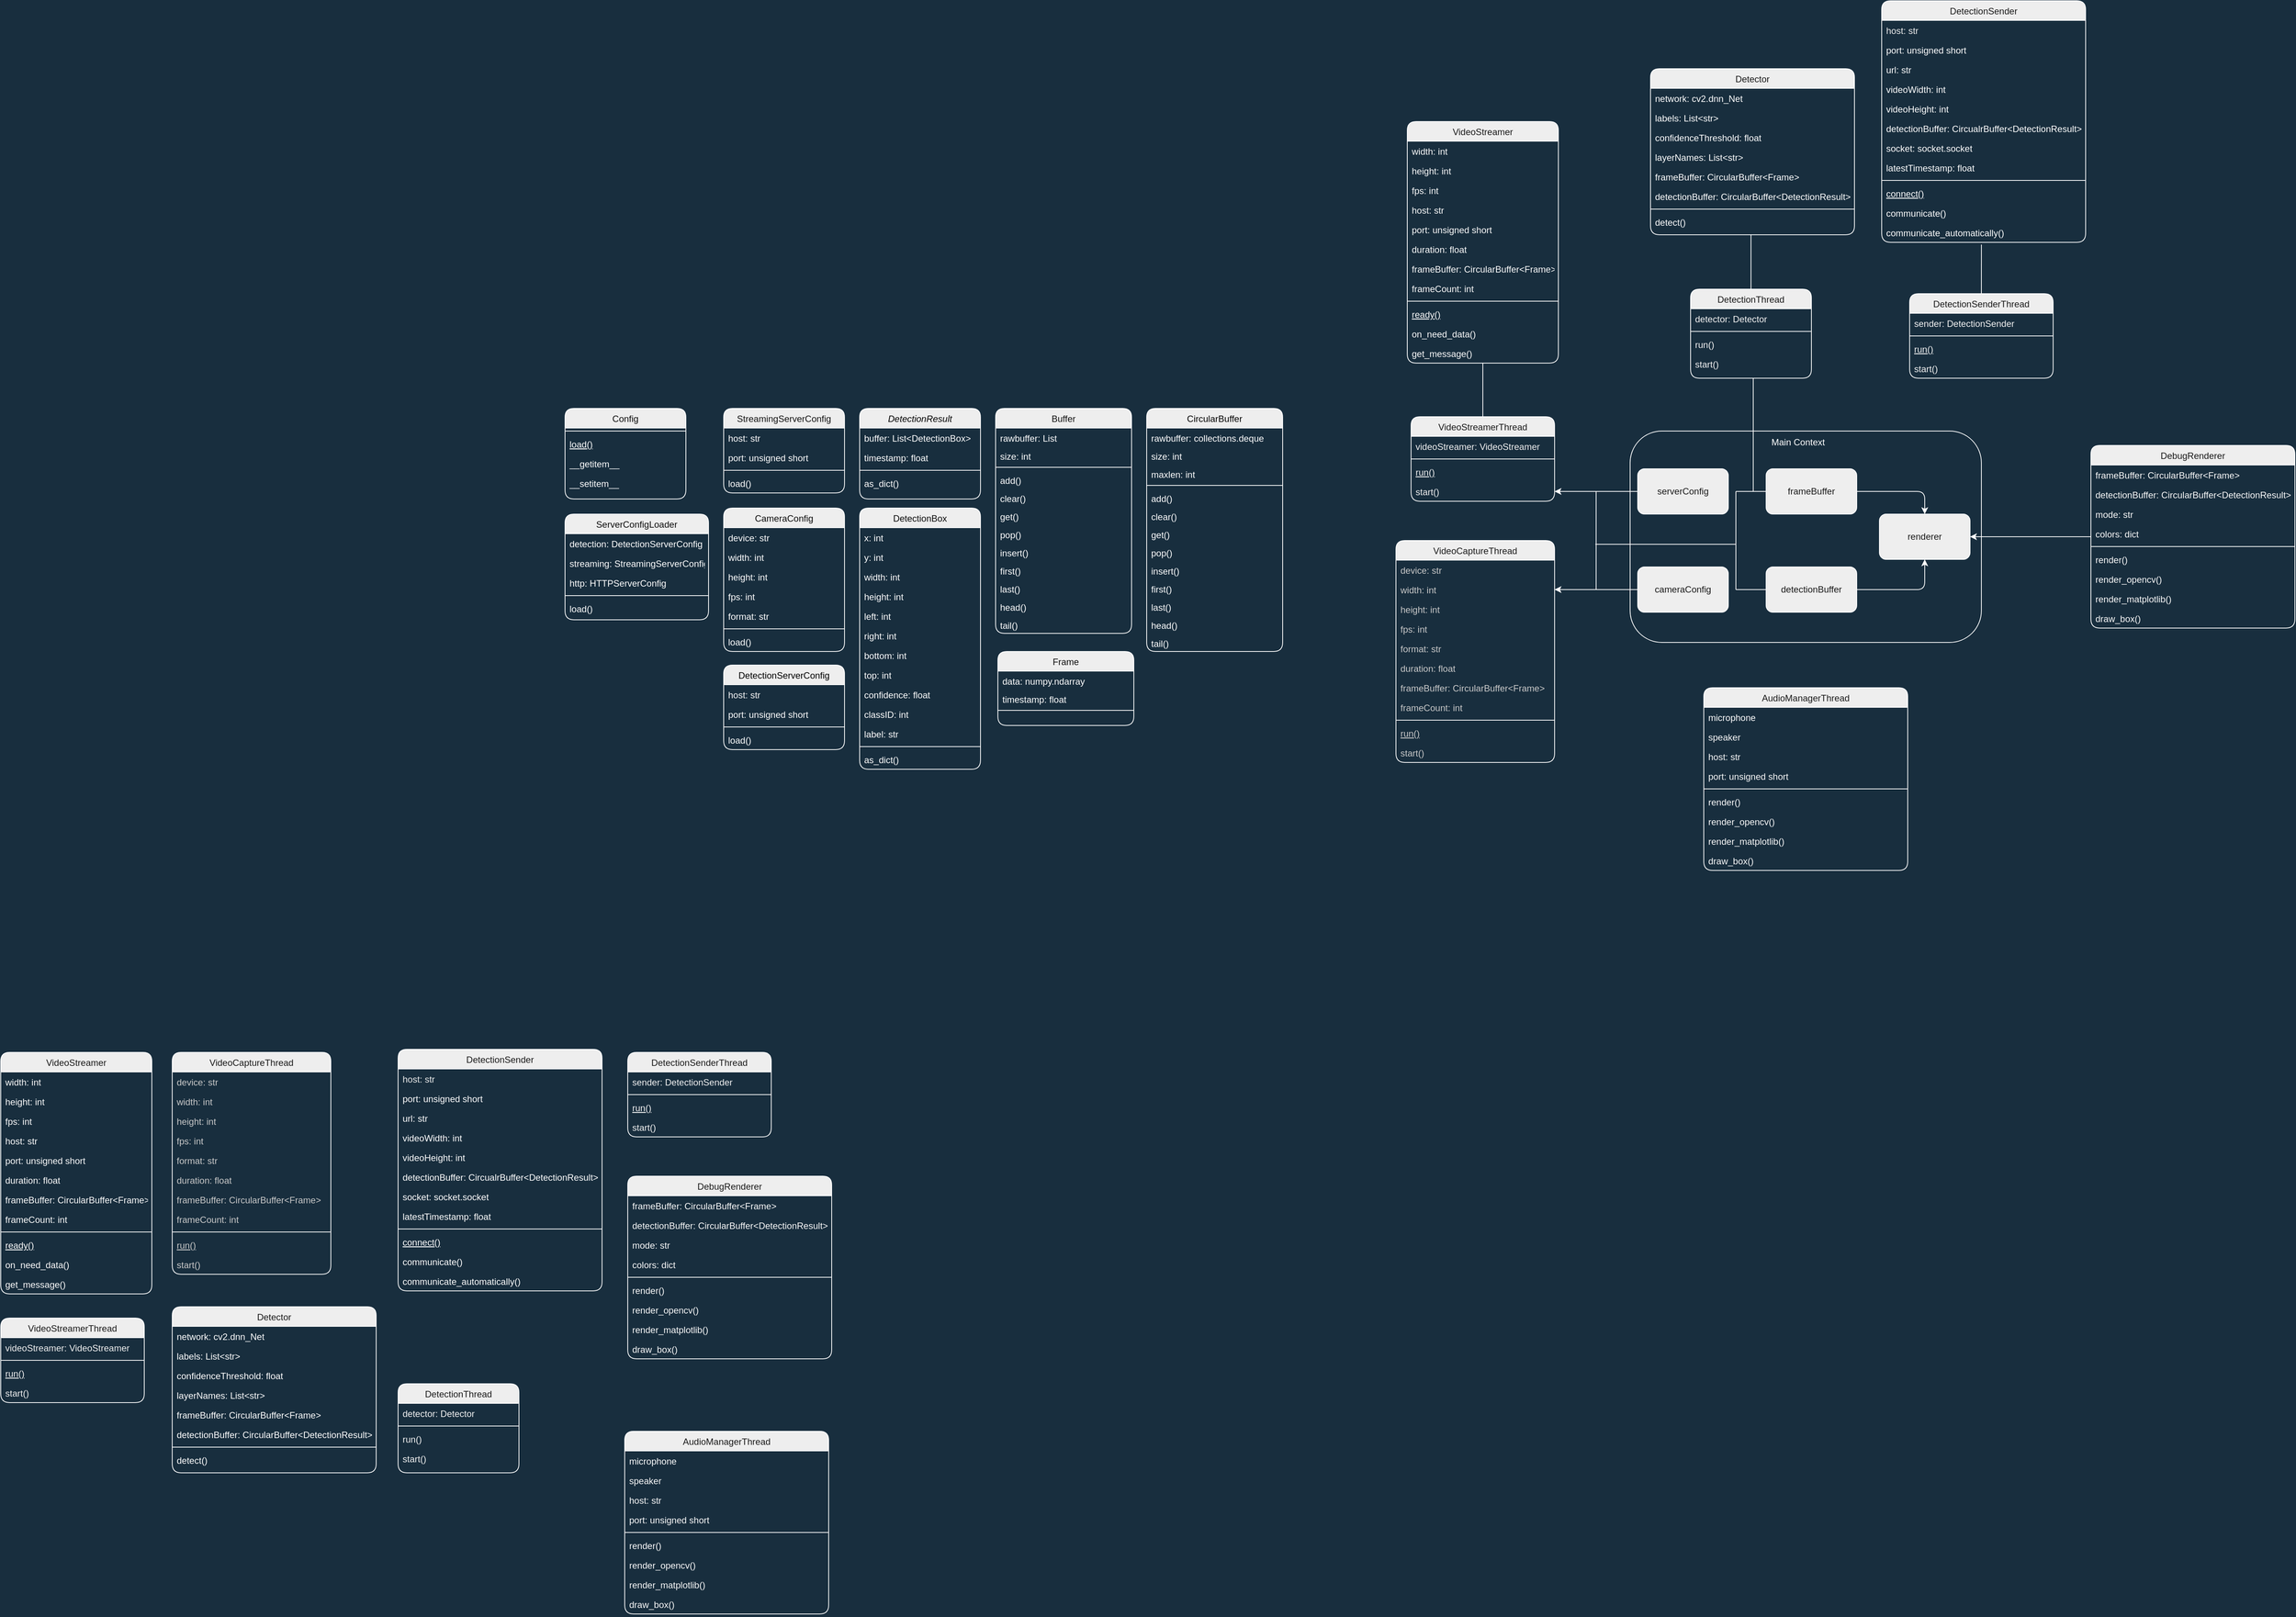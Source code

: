 <mxfile version="16.0.0" type="device"><diagram id="C5RBs43oDa-KdzZeNtuy" name="Page-1"><mxGraphModel dx="4237" dy="1442" grid="0" gridSize="10" guides="1" tooltips="1" connect="1" arrows="1" fold="1" page="0" pageScale="1" pageWidth="827" pageHeight="1169" background="#182E3E" math="0" shadow="0"><root><mxCell id="WIyWlLk6GJQsqaUBKTNV-0"/><mxCell id="WIyWlLk6GJQsqaUBKTNV-1" parent="WIyWlLk6GJQsqaUBKTNV-0"/><mxCell id="zkfFHV4jXpPFQw0GAbJ--6" value="DetectionSenderThread" style="swimlane;fontStyle=0;align=center;verticalAlign=top;childLayout=stackLayout;horizontal=1;startSize=26;horizontalStack=0;resizeParent=1;resizeLast=0;collapsible=1;marginBottom=0;rounded=1;shadow=0;strokeWidth=1;fillColor=#EEEEEE;strokeColor=#FFFFFF;fontColor=#1A1A1A;" parent="WIyWlLk6GJQsqaUBKTNV-1" vertex="1"><mxGeometry x="510" y="518" width="190" height="112" as="geometry"><mxRectangle x="130" y="380" width="160" height="26" as="alternateBounds"/></mxGeometry></mxCell><mxCell id="zkfFHV4jXpPFQw0GAbJ--7" value="sender: DetectionSender" style="text;align=left;verticalAlign=top;spacingLeft=4;spacingRight=4;overflow=hidden;rotatable=0;points=[[0,0.5],[1,0.5]];portConstraint=eastwest;rounded=1;fontColor=#F2F2F2;" parent="zkfFHV4jXpPFQw0GAbJ--6" vertex="1"><mxGeometry y="26" width="190" height="26" as="geometry"/></mxCell><mxCell id="zkfFHV4jXpPFQw0GAbJ--9" value="" style="line;html=1;strokeWidth=1;align=left;verticalAlign=middle;spacingTop=-1;spacingLeft=3;spacingRight=3;rotatable=0;labelPosition=right;points=[];portConstraint=eastwest;rounded=1;labelBackgroundColor=#182E3E;fillColor=#EEEEEE;strokeColor=#FFFFFF;fontColor=#F2F2F2;" parent="zkfFHV4jXpPFQw0GAbJ--6" vertex="1"><mxGeometry y="52" width="190" height="8" as="geometry"/></mxCell><mxCell id="zkfFHV4jXpPFQw0GAbJ--10" value="run()" style="text;align=left;verticalAlign=top;spacingLeft=4;spacingRight=4;overflow=hidden;rotatable=0;points=[[0,0.5],[1,0.5]];portConstraint=eastwest;fontStyle=4;rounded=1;fontColor=#F2F2F2;" parent="zkfFHV4jXpPFQw0GAbJ--6" vertex="1"><mxGeometry y="60" width="190" height="26" as="geometry"/></mxCell><mxCell id="zkfFHV4jXpPFQw0GAbJ--11" value="start()" style="text;align=left;verticalAlign=top;spacingLeft=4;spacingRight=4;overflow=hidden;rotatable=0;points=[[0,0.5],[1,0.5]];portConstraint=eastwest;rounded=1;fontColor=#F2F2F2;" parent="zkfFHV4jXpPFQw0GAbJ--6" vertex="1"><mxGeometry y="86" width="190" height="26" as="geometry"/></mxCell><mxCell id="zkfFHV4jXpPFQw0GAbJ--17" value="DetectionThread" style="swimlane;fontStyle=0;align=center;verticalAlign=top;childLayout=stackLayout;horizontal=1;startSize=26;horizontalStack=0;resizeParent=1;resizeLast=0;collapsible=1;marginBottom=0;rounded=1;shadow=0;strokeWidth=1;fillColor=#EEEEEE;strokeColor=#FFFFFF;fontColor=#1A1A1A;" parent="WIyWlLk6GJQsqaUBKTNV-1" vertex="1"><mxGeometry x="220" y="512" width="160" height="118" as="geometry"><mxRectangle x="550" y="140" width="160" height="26" as="alternateBounds"/></mxGeometry></mxCell><mxCell id="zkfFHV4jXpPFQw0GAbJ--18" value="detector: Detector" style="text;align=left;verticalAlign=top;spacingLeft=4;spacingRight=4;overflow=hidden;rotatable=0;points=[[0,0.5],[1,0.5]];portConstraint=eastwest;rounded=1;fontColor=#F2F2F2;" parent="zkfFHV4jXpPFQw0GAbJ--17" vertex="1"><mxGeometry y="26" width="160" height="26" as="geometry"/></mxCell><mxCell id="zkfFHV4jXpPFQw0GAbJ--23" value="" style="line;html=1;strokeWidth=1;align=left;verticalAlign=middle;spacingTop=-1;spacingLeft=3;spacingRight=3;rotatable=0;labelPosition=right;points=[];portConstraint=eastwest;rounded=1;labelBackgroundColor=#182E3E;fillColor=#EEEEEE;strokeColor=#FFFFFF;fontColor=#F2F2F2;" parent="zkfFHV4jXpPFQw0GAbJ--17" vertex="1"><mxGeometry y="52" width="160" height="8" as="geometry"/></mxCell><mxCell id="zkfFHV4jXpPFQw0GAbJ--24" value="run()" style="text;align=left;verticalAlign=top;spacingLeft=4;spacingRight=4;overflow=hidden;rotatable=0;points=[[0,0.5],[1,0.5]];portConstraint=eastwest;rounded=1;fontColor=#F2F2F2;" parent="zkfFHV4jXpPFQw0GAbJ--17" vertex="1"><mxGeometry y="60" width="160" height="26" as="geometry"/></mxCell><mxCell id="zkfFHV4jXpPFQw0GAbJ--25" value="start()" style="text;align=left;verticalAlign=top;spacingLeft=4;spacingRight=4;overflow=hidden;rotatable=0;points=[[0,0.5],[1,0.5]];portConstraint=eastwest;rounded=1;fontColor=#F2F2F2;" parent="zkfFHV4jXpPFQw0GAbJ--17" vertex="1"><mxGeometry y="86" width="160" height="26" as="geometry"/></mxCell><mxCell id="rOoX6mV5jZKDtbZjj4X4-7" value="Frame" style="swimlane;fontStyle=0;align=center;verticalAlign=top;childLayout=stackLayout;horizontal=1;startSize=26;horizontalStack=0;resizeParent=1;resizeLast=0;collapsible=1;marginBottom=0;rounded=1;shadow=0;strokeWidth=1;fillColor=#EEEEEE;strokeColor=#FFFFFF;fontColor=#0D0D0D;" parent="WIyWlLk6GJQsqaUBKTNV-1" vertex="1"><mxGeometry x="-697" y="992" width="180" height="98" as="geometry"><mxRectangle x="600" y="420" width="170" height="26" as="alternateBounds"/></mxGeometry></mxCell><mxCell id="rOoX6mV5jZKDtbZjj4X4-8" value="data: numpy.ndarray" style="text;align=left;verticalAlign=top;spacingLeft=4;spacingRight=4;overflow=hidden;rotatable=0;points=[[0,0.5],[1,0.5]];portConstraint=eastwest;rounded=1;fontColor=#FFFFFF;" parent="rOoX6mV5jZKDtbZjj4X4-7" vertex="1"><mxGeometry y="26" width="180" height="24" as="geometry"/></mxCell><mxCell id="rOoX6mV5jZKDtbZjj4X4-24" value="timestamp: float" style="text;align=left;verticalAlign=top;spacingLeft=4;spacingRight=4;overflow=hidden;rotatable=0;points=[[0,0.5],[1,0.5]];portConstraint=eastwest;rounded=1;fontColor=#FFFFFF;" parent="rOoX6mV5jZKDtbZjj4X4-7" vertex="1"><mxGeometry y="50" width="180" height="24" as="geometry"/></mxCell><mxCell id="rOoX6mV5jZKDtbZjj4X4-9" value="" style="line;html=1;strokeWidth=1;align=left;verticalAlign=middle;spacingTop=-1;spacingLeft=3;spacingRight=3;rotatable=0;labelPosition=right;points=[];portConstraint=eastwest;rounded=1;labelBackgroundColor=#182E3E;fillColor=#EEEEEE;strokeColor=#FFFFFF;fontColor=#FFFFFF;" parent="rOoX6mV5jZKDtbZjj4X4-7" vertex="1"><mxGeometry y="74" width="180" height="8" as="geometry"/></mxCell><mxCell id="rOoX6mV5jZKDtbZjj4X4-11" value="DetectionResult" style="swimlane;fontStyle=2;align=center;verticalAlign=top;childLayout=stackLayout;horizontal=1;startSize=26;horizontalStack=0;resizeParent=1;resizeLast=0;collapsible=1;marginBottom=0;rounded=1;shadow=0;strokeWidth=1;fillColor=#EEEEEE;strokeColor=#FFFFFF;fontColor=#030303;" parent="WIyWlLk6GJQsqaUBKTNV-1" vertex="1"><mxGeometry x="-880" y="670" width="160" height="120" as="geometry"><mxRectangle x="230" y="140" width="160" height="26" as="alternateBounds"/></mxGeometry></mxCell><mxCell id="rOoX6mV5jZKDtbZjj4X4-12" value="buffer: List&lt;DetectionBox&gt;" style="text;align=left;verticalAlign=top;spacingLeft=4;spacingRight=4;overflow=hidden;rotatable=0;points=[[0,0.5],[1,0.5]];portConstraint=eastwest;rounded=1;fontColor=#FFFFFF;" parent="rOoX6mV5jZKDtbZjj4X4-11" vertex="1"><mxGeometry y="26" width="160" height="26" as="geometry"/></mxCell><mxCell id="rOoX6mV5jZKDtbZjj4X4-13" value="timestamp: float" style="text;align=left;verticalAlign=top;spacingLeft=4;spacingRight=4;overflow=hidden;rotatable=0;points=[[0,0.5],[1,0.5]];portConstraint=eastwest;rounded=1;shadow=0;html=0;fontColor=#FFFFFF;" parent="rOoX6mV5jZKDtbZjj4X4-11" vertex="1"><mxGeometry y="52" width="160" height="26" as="geometry"/></mxCell><mxCell id="rOoX6mV5jZKDtbZjj4X4-15" value="" style="line;html=1;strokeWidth=1;align=left;verticalAlign=middle;spacingTop=-1;spacingLeft=3;spacingRight=3;rotatable=0;labelPosition=right;points=[];portConstraint=eastwest;rounded=1;labelBackgroundColor=#182E3E;fillColor=#EEEEEE;strokeColor=#FFFFFF;fontColor=#FFFFFF;" parent="rOoX6mV5jZKDtbZjj4X4-11" vertex="1"><mxGeometry y="78" width="160" height="8" as="geometry"/></mxCell><mxCell id="rOoX6mV5jZKDtbZjj4X4-16" value="as_dict()" style="text;align=left;verticalAlign=top;spacingLeft=4;spacingRight=4;overflow=hidden;rotatable=0;points=[[0,0.5],[1,0.5]];portConstraint=eastwest;rounded=1;fontColor=#FFFFFF;" parent="rOoX6mV5jZKDtbZjj4X4-11" vertex="1"><mxGeometry y="86" width="160" height="26" as="geometry"/></mxCell><mxCell id="rOoX6mV5jZKDtbZjj4X4-25" value="Buffer" style="swimlane;fontStyle=0;align=center;verticalAlign=top;childLayout=stackLayout;horizontal=1;startSize=26;horizontalStack=0;resizeParent=1;resizeLast=0;collapsible=1;marginBottom=0;rounded=1;shadow=0;strokeWidth=1;fillColor=#EEEEEE;strokeColor=#FFFFFF;fontColor=#121212;" parent="WIyWlLk6GJQsqaUBKTNV-1" vertex="1"><mxGeometry x="-700" y="670" width="180" height="298" as="geometry"><mxRectangle x="600" y="420" width="170" height="26" as="alternateBounds"/></mxGeometry></mxCell><mxCell id="rOoX6mV5jZKDtbZjj4X4-26" value="rawbuffer: List" style="text;align=left;verticalAlign=top;spacingLeft=4;spacingRight=4;overflow=hidden;rotatable=0;points=[[0,0.5],[1,0.5]];portConstraint=eastwest;rounded=1;fontColor=#FFFFFF;" parent="rOoX6mV5jZKDtbZjj4X4-25" vertex="1"><mxGeometry y="26" width="180" height="24" as="geometry"/></mxCell><mxCell id="rOoX6mV5jZKDtbZjj4X4-27" value="size: int" style="text;align=left;verticalAlign=top;spacingLeft=4;spacingRight=4;overflow=hidden;rotatable=0;points=[[0,0.5],[1,0.5]];portConstraint=eastwest;rounded=1;fontColor=#FFFFFF;" parent="rOoX6mV5jZKDtbZjj4X4-25" vertex="1"><mxGeometry y="50" width="180" height="24" as="geometry"/></mxCell><mxCell id="rOoX6mV5jZKDtbZjj4X4-28" value="" style="line;html=1;strokeWidth=1;align=left;verticalAlign=middle;spacingTop=-1;spacingLeft=3;spacingRight=3;rotatable=0;labelPosition=right;points=[];portConstraint=eastwest;rounded=1;labelBackgroundColor=#182E3E;fillColor=#EEEEEE;strokeColor=#FFFFFF;fontColor=#FFFFFF;" parent="rOoX6mV5jZKDtbZjj4X4-25" vertex="1"><mxGeometry y="74" width="180" height="8" as="geometry"/></mxCell><mxCell id="rOoX6mV5jZKDtbZjj4X4-70" value="add()" style="text;align=left;verticalAlign=top;spacingLeft=4;spacingRight=4;overflow=hidden;rotatable=0;points=[[0,0.5],[1,0.5]];portConstraint=eastwest;rounded=1;fontColor=#FFFFFF;" parent="rOoX6mV5jZKDtbZjj4X4-25" vertex="1"><mxGeometry y="82" width="180" height="24" as="geometry"/></mxCell><mxCell id="rOoX6mV5jZKDtbZjj4X4-71" value="clear()" style="text;align=left;verticalAlign=top;spacingLeft=4;spacingRight=4;overflow=hidden;rotatable=0;points=[[0,0.5],[1,0.5]];portConstraint=eastwest;rounded=1;fontColor=#FFFFFF;" parent="rOoX6mV5jZKDtbZjj4X4-25" vertex="1"><mxGeometry y="106" width="180" height="24" as="geometry"/></mxCell><mxCell id="rOoX6mV5jZKDtbZjj4X4-72" value="get()" style="text;align=left;verticalAlign=top;spacingLeft=4;spacingRight=4;overflow=hidden;rotatable=0;points=[[0,0.5],[1,0.5]];portConstraint=eastwest;rounded=1;fontColor=#FFFFFF;" parent="rOoX6mV5jZKDtbZjj4X4-25" vertex="1"><mxGeometry y="130" width="180" height="24" as="geometry"/></mxCell><mxCell id="rOoX6mV5jZKDtbZjj4X4-73" value="pop()" style="text;align=left;verticalAlign=top;spacingLeft=4;spacingRight=4;overflow=hidden;rotatable=0;points=[[0,0.5],[1,0.5]];portConstraint=eastwest;rounded=1;fontColor=#FFFFFF;" parent="rOoX6mV5jZKDtbZjj4X4-25" vertex="1"><mxGeometry y="154" width="180" height="24" as="geometry"/></mxCell><mxCell id="rOoX6mV5jZKDtbZjj4X4-74" value="insert()" style="text;align=left;verticalAlign=top;spacingLeft=4;spacingRight=4;overflow=hidden;rotatable=0;points=[[0,0.5],[1,0.5]];portConstraint=eastwest;rounded=1;fontColor=#FFFFFF;" parent="rOoX6mV5jZKDtbZjj4X4-25" vertex="1"><mxGeometry y="178" width="180" height="24" as="geometry"/></mxCell><mxCell id="rOoX6mV5jZKDtbZjj4X4-75" value="first()" style="text;align=left;verticalAlign=top;spacingLeft=4;spacingRight=4;overflow=hidden;rotatable=0;points=[[0,0.5],[1,0.5]];portConstraint=eastwest;rounded=1;fontColor=#FFFFFF;" parent="rOoX6mV5jZKDtbZjj4X4-25" vertex="1"><mxGeometry y="202" width="180" height="24" as="geometry"/></mxCell><mxCell id="rOoX6mV5jZKDtbZjj4X4-76" value="last()" style="text;align=left;verticalAlign=top;spacingLeft=4;spacingRight=4;overflow=hidden;rotatable=0;points=[[0,0.5],[1,0.5]];portConstraint=eastwest;rounded=1;fontColor=#FFFFFF;" parent="rOoX6mV5jZKDtbZjj4X4-25" vertex="1"><mxGeometry y="226" width="180" height="24" as="geometry"/></mxCell><mxCell id="rOoX6mV5jZKDtbZjj4X4-78" value="head()" style="text;align=left;verticalAlign=top;spacingLeft=4;spacingRight=4;overflow=hidden;rotatable=0;points=[[0,0.5],[1,0.5]];portConstraint=eastwest;rounded=1;fontColor=#FFFFFF;" parent="rOoX6mV5jZKDtbZjj4X4-25" vertex="1"><mxGeometry y="250" width="180" height="24" as="geometry"/></mxCell><mxCell id="rOoX6mV5jZKDtbZjj4X4-77" value="tail()" style="text;align=left;verticalAlign=top;spacingLeft=4;spacingRight=4;overflow=hidden;rotatable=0;points=[[0,0.5],[1,0.5]];portConstraint=eastwest;rounded=1;fontColor=#FFFFFF;" parent="rOoX6mV5jZKDtbZjj4X4-25" vertex="1"><mxGeometry y="274" width="180" height="24" as="geometry"/></mxCell><mxCell id="rOoX6mV5jZKDtbZjj4X4-29" value="VideoStreamer" style="swimlane;fontStyle=0;align=center;verticalAlign=top;childLayout=stackLayout;horizontal=1;startSize=26;horizontalStack=0;resizeParent=1;resizeLast=0;collapsible=1;marginBottom=0;rounded=1;shadow=0;strokeWidth=1;fillColor=#EEEEEE;strokeColor=#FFFFFF;fontColor=#1A1A1A;" parent="WIyWlLk6GJQsqaUBKTNV-1" vertex="1"><mxGeometry x="-155" y="290" width="200" height="320" as="geometry"><mxRectangle x="130" y="380" width="160" height="26" as="alternateBounds"/></mxGeometry></mxCell><mxCell id="rOoX6mV5jZKDtbZjj4X4-30" value="width: int" style="text;align=left;verticalAlign=top;spacingLeft=4;spacingRight=4;overflow=hidden;rotatable=0;points=[[0,0.5],[1,0.5]];portConstraint=eastwest;rounded=1;fontColor=#FAFAFA;" parent="rOoX6mV5jZKDtbZjj4X4-29" vertex="1"><mxGeometry y="26" width="200" height="26" as="geometry"/></mxCell><mxCell id="rOoX6mV5jZKDtbZjj4X4-31" value="height: int" style="text;align=left;verticalAlign=top;spacingLeft=4;spacingRight=4;overflow=hidden;rotatable=0;points=[[0,0.5],[1,0.5]];portConstraint=eastwest;rounded=1;shadow=0;html=0;fontColor=#FCFCFC;" parent="rOoX6mV5jZKDtbZjj4X4-29" vertex="1"><mxGeometry y="52" width="200" height="26" as="geometry"/></mxCell><mxCell id="rOoX6mV5jZKDtbZjj4X4-137" value="fps: int" style="text;align=left;verticalAlign=top;spacingLeft=4;spacingRight=4;overflow=hidden;rotatable=0;points=[[0,0.5],[1,0.5]];portConstraint=eastwest;rounded=1;shadow=0;html=0;fontColor=#FCFCFC;" parent="rOoX6mV5jZKDtbZjj4X4-29" vertex="1"><mxGeometry y="78" width="200" height="26" as="geometry"/></mxCell><mxCell id="rOoX6mV5jZKDtbZjj4X4-138" value="host: str" style="text;align=left;verticalAlign=top;spacingLeft=4;spacingRight=4;overflow=hidden;rotatable=0;points=[[0,0.5],[1,0.5]];portConstraint=eastwest;rounded=1;shadow=0;html=0;fontColor=#FCFCFC;" parent="rOoX6mV5jZKDtbZjj4X4-29" vertex="1"><mxGeometry y="104" width="200" height="26" as="geometry"/></mxCell><mxCell id="rOoX6mV5jZKDtbZjj4X4-139" value="port: unsigned short" style="text;align=left;verticalAlign=top;spacingLeft=4;spacingRight=4;overflow=hidden;rotatable=0;points=[[0,0.5],[1,0.5]];portConstraint=eastwest;rounded=1;shadow=0;html=0;fontColor=#FCFCFC;" parent="rOoX6mV5jZKDtbZjj4X4-29" vertex="1"><mxGeometry y="130" width="200" height="26" as="geometry"/></mxCell><mxCell id="rOoX6mV5jZKDtbZjj4X4-141" value="duration: float" style="text;align=left;verticalAlign=top;spacingLeft=4;spacingRight=4;overflow=hidden;rotatable=0;points=[[0,0.5],[1,0.5]];portConstraint=eastwest;rounded=1;shadow=0;html=0;fontColor=#FCFCFC;" parent="rOoX6mV5jZKDtbZjj4X4-29" vertex="1"><mxGeometry y="156" width="200" height="26" as="geometry"/></mxCell><mxCell id="rOoX6mV5jZKDtbZjj4X4-140" value="frameBuffer: CircularBuffer&lt;Frame&gt;" style="text;align=left;verticalAlign=top;spacingLeft=4;spacingRight=4;overflow=hidden;rotatable=0;points=[[0,0.5],[1,0.5]];portConstraint=eastwest;rounded=1;shadow=0;html=0;fontColor=#FCFCFC;" parent="rOoX6mV5jZKDtbZjj4X4-29" vertex="1"><mxGeometry y="182" width="200" height="26" as="geometry"/></mxCell><mxCell id="rOoX6mV5jZKDtbZjj4X4-142" value="frameCount: int" style="text;align=left;verticalAlign=top;spacingLeft=4;spacingRight=4;overflow=hidden;rotatable=0;points=[[0,0.5],[1,0.5]];portConstraint=eastwest;rounded=1;shadow=0;html=0;fontColor=#FCFCFC;" parent="rOoX6mV5jZKDtbZjj4X4-29" vertex="1"><mxGeometry y="208" width="200" height="26" as="geometry"/></mxCell><mxCell id="rOoX6mV5jZKDtbZjj4X4-32" value="" style="line;html=1;strokeWidth=1;align=left;verticalAlign=middle;spacingTop=-1;spacingLeft=3;spacingRight=3;rotatable=0;labelPosition=right;points=[];portConstraint=eastwest;rounded=1;labelBackgroundColor=#182E3E;fillColor=#EEEEEE;strokeColor=#FFFFFF;fontColor=#FCFCFC;" parent="rOoX6mV5jZKDtbZjj4X4-29" vertex="1"><mxGeometry y="234" width="200" height="8" as="geometry"/></mxCell><mxCell id="rOoX6mV5jZKDtbZjj4X4-33" value="ready()" style="text;align=left;verticalAlign=top;spacingLeft=4;spacingRight=4;overflow=hidden;rotatable=0;points=[[0,0.5],[1,0.5]];portConstraint=eastwest;fontStyle=4;rounded=1;fontColor=#FCFCFC;" parent="rOoX6mV5jZKDtbZjj4X4-29" vertex="1"><mxGeometry y="242" width="200" height="26" as="geometry"/></mxCell><mxCell id="rOoX6mV5jZKDtbZjj4X4-143" value="on_need_data()" style="text;align=left;verticalAlign=top;spacingLeft=4;spacingRight=4;overflow=hidden;rotatable=0;points=[[0,0.5],[1,0.5]];portConstraint=eastwest;rounded=1;fontColor=#FCFCFC;" parent="rOoX6mV5jZKDtbZjj4X4-29" vertex="1"><mxGeometry y="268" width="200" height="26" as="geometry"/></mxCell><mxCell id="rOoX6mV5jZKDtbZjj4X4-34" value="get_message()" style="text;align=left;verticalAlign=top;spacingLeft=4;spacingRight=4;overflow=hidden;rotatable=0;points=[[0,0.5],[1,0.5]];portConstraint=eastwest;rounded=1;fontColor=#FCFCFC;" parent="rOoX6mV5jZKDtbZjj4X4-29" vertex="1"><mxGeometry y="294" width="200" height="26" as="geometry"/></mxCell><mxCell id="rOoX6mV5jZKDtbZjj4X4-35" value="Config" style="swimlane;fontStyle=0;align=center;verticalAlign=top;childLayout=stackLayout;horizontal=1;startSize=26;horizontalStack=0;resizeParent=1;resizeLast=0;collapsible=1;marginBottom=0;rounded=1;shadow=0;strokeWidth=1;fillColor=#EEEEEE;strokeColor=#FFFFFF;fontColor=#0D0D0D;" parent="WIyWlLk6GJQsqaUBKTNV-1" vertex="1"><mxGeometry x="-1270" y="670" width="160" height="120" as="geometry"><mxRectangle x="130" y="380" width="160" height="26" as="alternateBounds"/></mxGeometry></mxCell><mxCell id="rOoX6mV5jZKDtbZjj4X4-38" value="" style="line;html=1;strokeWidth=1;align=left;verticalAlign=middle;spacingTop=-1;spacingLeft=3;spacingRight=3;rotatable=0;labelPosition=right;points=[];portConstraint=eastwest;rounded=1;labelBackgroundColor=#182E3E;fillColor=#EEEEEE;strokeColor=#FFFFFF;fontColor=#FFFFFF;" parent="rOoX6mV5jZKDtbZjj4X4-35" vertex="1"><mxGeometry y="26" width="160" height="8" as="geometry"/></mxCell><mxCell id="rOoX6mV5jZKDtbZjj4X4-39" value="load()" style="text;align=left;verticalAlign=top;spacingLeft=4;spacingRight=4;overflow=hidden;rotatable=0;points=[[0,0.5],[1,0.5]];portConstraint=eastwest;fontStyle=4;rounded=1;fontColor=#FFFFFF;" parent="rOoX6mV5jZKDtbZjj4X4-35" vertex="1"><mxGeometry y="34" width="160" height="26" as="geometry"/></mxCell><mxCell id="rOoX6mV5jZKDtbZjj4X4-40" value="__getitem__" style="text;align=left;verticalAlign=top;spacingLeft=4;spacingRight=4;overflow=hidden;rotatable=0;points=[[0,0.5],[1,0.5]];portConstraint=eastwest;rounded=1;fontColor=#FFFFFF;" parent="rOoX6mV5jZKDtbZjj4X4-35" vertex="1"><mxGeometry y="60" width="160" height="26" as="geometry"/></mxCell><mxCell id="rOoX6mV5jZKDtbZjj4X4-53" value="__setitem__" style="text;align=left;verticalAlign=top;spacingLeft=4;spacingRight=4;overflow=hidden;rotatable=0;points=[[0,0.5],[1,0.5]];portConstraint=eastwest;rounded=1;fontColor=#FFFFFF;" parent="rOoX6mV5jZKDtbZjj4X4-35" vertex="1"><mxGeometry y="86" width="160" height="26" as="geometry"/></mxCell><mxCell id="rOoX6mV5jZKDtbZjj4X4-41" value="StreamingServerConfig" style="swimlane;fontStyle=0;align=center;verticalAlign=top;childLayout=stackLayout;horizontal=1;startSize=26;horizontalStack=0;resizeParent=1;resizeLast=0;collapsible=1;marginBottom=0;rounded=1;shadow=0;strokeWidth=1;fillColor=#EEEEEE;strokeColor=#FFFFFF;fontColor=#141414;" parent="WIyWlLk6GJQsqaUBKTNV-1" vertex="1"><mxGeometry x="-1060" y="670" width="160" height="112" as="geometry"><mxRectangle x="130" y="380" width="160" height="26" as="alternateBounds"/></mxGeometry></mxCell><mxCell id="rOoX6mV5jZKDtbZjj4X4-42" value="host: str" style="text;align=left;verticalAlign=top;spacingLeft=4;spacingRight=4;overflow=hidden;rotatable=0;points=[[0,0.5],[1,0.5]];portConstraint=eastwest;rounded=1;fontColor=#FFFFFF;" parent="rOoX6mV5jZKDtbZjj4X4-41" vertex="1"><mxGeometry y="26" width="160" height="26" as="geometry"/></mxCell><mxCell id="rOoX6mV5jZKDtbZjj4X4-43" value="port: unsigned short" style="text;align=left;verticalAlign=top;spacingLeft=4;spacingRight=4;overflow=hidden;rotatable=0;points=[[0,0.5],[1,0.5]];portConstraint=eastwest;rounded=1;shadow=0;html=0;fontColor=#FFFFFF;" parent="rOoX6mV5jZKDtbZjj4X4-41" vertex="1"><mxGeometry y="52" width="160" height="26" as="geometry"/></mxCell><mxCell id="rOoX6mV5jZKDtbZjj4X4-44" value="" style="line;html=1;strokeWidth=1;align=left;verticalAlign=middle;spacingTop=-1;spacingLeft=3;spacingRight=3;rotatable=0;labelPosition=right;points=[];portConstraint=eastwest;rounded=1;labelBackgroundColor=#182E3E;fillColor=#EEEEEE;strokeColor=#FFFFFF;fontColor=#FFFFFF;" parent="rOoX6mV5jZKDtbZjj4X4-41" vertex="1"><mxGeometry y="78" width="160" height="8" as="geometry"/></mxCell><mxCell id="rOoX6mV5jZKDtbZjj4X4-62" value="load()" style="text;align=left;verticalAlign=top;spacingLeft=4;spacingRight=4;overflow=hidden;rotatable=0;points=[[0,0.5],[1,0.5]];portConstraint=eastwest;rounded=1;shadow=0;html=0;fontColor=#FFFFFF;" parent="rOoX6mV5jZKDtbZjj4X4-41" vertex="1"><mxGeometry y="86" width="160" height="26" as="geometry"/></mxCell><mxCell id="rOoX6mV5jZKDtbZjj4X4-47" value="ServerConfigLoader" style="swimlane;fontStyle=0;align=center;verticalAlign=top;childLayout=stackLayout;horizontal=1;startSize=26;horizontalStack=0;resizeParent=1;resizeLast=0;collapsible=1;marginBottom=0;rounded=1;shadow=0;strokeWidth=1;fillColor=#EEEEEE;strokeColor=#FFFFFF;fontColor=#0D0D0D;" parent="WIyWlLk6GJQsqaUBKTNV-1" vertex="1"><mxGeometry x="-1270" y="810" width="190" height="140" as="geometry"><mxRectangle x="130" y="380" width="160" height="26" as="alternateBounds"/></mxGeometry></mxCell><mxCell id="rOoX6mV5jZKDtbZjj4X4-48" value="detection: DetectionServerConfig" style="text;align=left;verticalAlign=top;spacingLeft=4;spacingRight=4;overflow=hidden;rotatable=0;points=[[0,0.5],[1,0.5]];portConstraint=eastwest;rounded=1;fontColor=#FFFFFF;" parent="rOoX6mV5jZKDtbZjj4X4-47" vertex="1"><mxGeometry y="26" width="190" height="26" as="geometry"/></mxCell><mxCell id="rOoX6mV5jZKDtbZjj4X4-49" value="streaming: StreamingServerConfig" style="text;align=left;verticalAlign=top;spacingLeft=4;spacingRight=4;overflow=hidden;rotatable=0;points=[[0,0.5],[1,0.5]];portConstraint=eastwest;rounded=1;shadow=0;html=0;fontColor=#FFFFFF;" parent="rOoX6mV5jZKDtbZjj4X4-47" vertex="1"><mxGeometry y="52" width="190" height="26" as="geometry"/></mxCell><mxCell id="rOoX6mV5jZKDtbZjj4X4-58" value="http: HTTPServerConfig" style="text;align=left;verticalAlign=top;spacingLeft=4;spacingRight=4;overflow=hidden;rotatable=0;points=[[0,0.5],[1,0.5]];portConstraint=eastwest;rounded=1;shadow=0;html=0;fontColor=#FFFFFF;" parent="rOoX6mV5jZKDtbZjj4X4-47" vertex="1"><mxGeometry y="78" width="190" height="26" as="geometry"/></mxCell><mxCell id="rOoX6mV5jZKDtbZjj4X4-50" value="" style="line;html=1;strokeWidth=1;align=left;verticalAlign=middle;spacingTop=-1;spacingLeft=3;spacingRight=3;rotatable=0;labelPosition=right;points=[];portConstraint=eastwest;rounded=1;labelBackgroundColor=#182E3E;fillColor=#EEEEEE;strokeColor=#FFFFFF;fontColor=#FFFFFF;" parent="rOoX6mV5jZKDtbZjj4X4-47" vertex="1"><mxGeometry y="104" width="190" height="8" as="geometry"/></mxCell><mxCell id="rOoX6mV5jZKDtbZjj4X4-61" value="load()" style="text;align=left;verticalAlign=top;spacingLeft=4;spacingRight=4;overflow=hidden;rotatable=0;points=[[0,0.5],[1,0.5]];portConstraint=eastwest;rounded=1;shadow=0;html=0;fontColor=#FFFFFF;" parent="rOoX6mV5jZKDtbZjj4X4-47" vertex="1"><mxGeometry y="112" width="190" height="26" as="geometry"/></mxCell><mxCell id="rOoX6mV5jZKDtbZjj4X4-54" value="DetectionServerConfig" style="swimlane;fontStyle=0;align=center;verticalAlign=top;childLayout=stackLayout;horizontal=1;startSize=26;horizontalStack=0;resizeParent=1;resizeLast=0;collapsible=1;marginBottom=0;rounded=1;shadow=0;strokeWidth=1;fillColor=#EEEEEE;strokeColor=#FFFFFF;fontColor=#000000;" parent="WIyWlLk6GJQsqaUBKTNV-1" vertex="1"><mxGeometry x="-1060" y="1010" width="160" height="112" as="geometry"><mxRectangle x="130" y="380" width="160" height="26" as="alternateBounds"/></mxGeometry></mxCell><mxCell id="rOoX6mV5jZKDtbZjj4X4-55" value="host: str" style="text;align=left;verticalAlign=top;spacingLeft=4;spacingRight=4;overflow=hidden;rotatable=0;points=[[0,0.5],[1,0.5]];portConstraint=eastwest;rounded=1;fontColor=#F7F7F7;" parent="rOoX6mV5jZKDtbZjj4X4-54" vertex="1"><mxGeometry y="26" width="160" height="26" as="geometry"/></mxCell><mxCell id="rOoX6mV5jZKDtbZjj4X4-56" value="port: unsigned short" style="text;align=left;verticalAlign=top;spacingLeft=4;spacingRight=4;overflow=hidden;rotatable=0;points=[[0,0.5],[1,0.5]];portConstraint=eastwest;rounded=1;shadow=0;html=0;fontColor=#FFFFFF;" parent="rOoX6mV5jZKDtbZjj4X4-54" vertex="1"><mxGeometry y="52" width="160" height="26" as="geometry"/></mxCell><mxCell id="rOoX6mV5jZKDtbZjj4X4-57" value="" style="line;html=1;strokeWidth=1;align=left;verticalAlign=middle;spacingTop=-1;spacingLeft=3;spacingRight=3;rotatable=0;labelPosition=right;points=[];portConstraint=eastwest;rounded=1;labelBackgroundColor=#182E3E;fillColor=#EEEEEE;strokeColor=#FFFFFF;fontColor=#FFFFFF;" parent="rOoX6mV5jZKDtbZjj4X4-54" vertex="1"><mxGeometry y="78" width="160" height="8" as="geometry"/></mxCell><mxCell id="rOoX6mV5jZKDtbZjj4X4-63" value="load()" style="text;align=left;verticalAlign=top;spacingLeft=4;spacingRight=4;overflow=hidden;rotatable=0;points=[[0,0.5],[1,0.5]];portConstraint=eastwest;rounded=1;shadow=0;html=0;fontColor=#FFFFFF;" parent="rOoX6mV5jZKDtbZjj4X4-54" vertex="1"><mxGeometry y="86" width="160" height="26" as="geometry"/></mxCell><mxCell id="rOoX6mV5jZKDtbZjj4X4-79" value="CircularBuffer" style="swimlane;fontStyle=0;align=center;verticalAlign=top;childLayout=stackLayout;horizontal=1;startSize=26;horizontalStack=0;resizeParent=1;resizeLast=0;collapsible=1;marginBottom=0;rounded=1;shadow=0;strokeWidth=1;fillColor=#EEEEEE;strokeColor=#FFFFFF;fontColor=#030303;" parent="WIyWlLk6GJQsqaUBKTNV-1" vertex="1"><mxGeometry x="-500" y="670" width="180" height="322" as="geometry"><mxRectangle x="600" y="420" width="170" height="26" as="alternateBounds"/></mxGeometry></mxCell><mxCell id="rOoX6mV5jZKDtbZjj4X4-80" value="rawbuffer: collections.deque" style="text;align=left;verticalAlign=top;spacingLeft=4;spacingRight=4;overflow=hidden;rotatable=0;points=[[0,0.5],[1,0.5]];portConstraint=eastwest;rounded=1;fontColor=#FFFFFF;" parent="rOoX6mV5jZKDtbZjj4X4-79" vertex="1"><mxGeometry y="26" width="180" height="24" as="geometry"/></mxCell><mxCell id="rOoX6mV5jZKDtbZjj4X4-92" value="size: int" style="text;align=left;verticalAlign=top;spacingLeft=4;spacingRight=4;overflow=hidden;rotatable=0;points=[[0,0.5],[1,0.5]];portConstraint=eastwest;rounded=1;fontColor=#FFFFFF;" parent="rOoX6mV5jZKDtbZjj4X4-79" vertex="1"><mxGeometry y="50" width="180" height="24" as="geometry"/></mxCell><mxCell id="rOoX6mV5jZKDtbZjj4X4-81" value="maxlen: int" style="text;align=left;verticalAlign=top;spacingLeft=4;spacingRight=4;overflow=hidden;rotatable=0;points=[[0,0.5],[1,0.5]];portConstraint=eastwest;rounded=1;fontColor=#FFFFFF;" parent="rOoX6mV5jZKDtbZjj4X4-79" vertex="1"><mxGeometry y="74" width="180" height="24" as="geometry"/></mxCell><mxCell id="rOoX6mV5jZKDtbZjj4X4-82" value="" style="line;html=1;strokeWidth=1;align=left;verticalAlign=middle;spacingTop=-1;spacingLeft=3;spacingRight=3;rotatable=0;labelPosition=right;points=[];portConstraint=eastwest;rounded=1;labelBackgroundColor=#182E3E;fillColor=#EEEEEE;strokeColor=#FFFFFF;fontColor=#FFFFFF;" parent="rOoX6mV5jZKDtbZjj4X4-79" vertex="1"><mxGeometry y="98" width="180" height="8" as="geometry"/></mxCell><mxCell id="rOoX6mV5jZKDtbZjj4X4-83" value="add()" style="text;align=left;verticalAlign=top;spacingLeft=4;spacingRight=4;overflow=hidden;rotatable=0;points=[[0,0.5],[1,0.5]];portConstraint=eastwest;rounded=1;fontColor=#FFFFFF;" parent="rOoX6mV5jZKDtbZjj4X4-79" vertex="1"><mxGeometry y="106" width="180" height="24" as="geometry"/></mxCell><mxCell id="rOoX6mV5jZKDtbZjj4X4-84" value="clear()" style="text;align=left;verticalAlign=top;spacingLeft=4;spacingRight=4;overflow=hidden;rotatable=0;points=[[0,0.5],[1,0.5]];portConstraint=eastwest;rounded=1;fontColor=#FFFFFF;" parent="rOoX6mV5jZKDtbZjj4X4-79" vertex="1"><mxGeometry y="130" width="180" height="24" as="geometry"/></mxCell><mxCell id="rOoX6mV5jZKDtbZjj4X4-85" value="get()" style="text;align=left;verticalAlign=top;spacingLeft=4;spacingRight=4;overflow=hidden;rotatable=0;points=[[0,0.5],[1,0.5]];portConstraint=eastwest;rounded=1;fontColor=#FFFFFF;" parent="rOoX6mV5jZKDtbZjj4X4-79" vertex="1"><mxGeometry y="154" width="180" height="24" as="geometry"/></mxCell><mxCell id="rOoX6mV5jZKDtbZjj4X4-86" value="pop()" style="text;align=left;verticalAlign=top;spacingLeft=4;spacingRight=4;overflow=hidden;rotatable=0;points=[[0,0.5],[1,0.5]];portConstraint=eastwest;rounded=1;fontColor=#FFFFFF;" parent="rOoX6mV5jZKDtbZjj4X4-79" vertex="1"><mxGeometry y="178" width="180" height="24" as="geometry"/></mxCell><mxCell id="rOoX6mV5jZKDtbZjj4X4-87" value="insert()" style="text;align=left;verticalAlign=top;spacingLeft=4;spacingRight=4;overflow=hidden;rotatable=0;points=[[0,0.5],[1,0.5]];portConstraint=eastwest;rounded=1;fontColor=#FFFFFF;" parent="rOoX6mV5jZKDtbZjj4X4-79" vertex="1"><mxGeometry y="202" width="180" height="24" as="geometry"/></mxCell><mxCell id="rOoX6mV5jZKDtbZjj4X4-88" value="first()" style="text;align=left;verticalAlign=top;spacingLeft=4;spacingRight=4;overflow=hidden;rotatable=0;points=[[0,0.5],[1,0.5]];portConstraint=eastwest;rounded=1;fontColor=#FFFFFF;" parent="rOoX6mV5jZKDtbZjj4X4-79" vertex="1"><mxGeometry y="226" width="180" height="24" as="geometry"/></mxCell><mxCell id="rOoX6mV5jZKDtbZjj4X4-89" value="last()" style="text;align=left;verticalAlign=top;spacingLeft=4;spacingRight=4;overflow=hidden;rotatable=0;points=[[0,0.5],[1,0.5]];portConstraint=eastwest;rounded=1;fontColor=#FFFFFF;" parent="rOoX6mV5jZKDtbZjj4X4-79" vertex="1"><mxGeometry y="250" width="180" height="24" as="geometry"/></mxCell><mxCell id="rOoX6mV5jZKDtbZjj4X4-90" value="head()" style="text;align=left;verticalAlign=top;spacingLeft=4;spacingRight=4;overflow=hidden;rotatable=0;points=[[0,0.5],[1,0.5]];portConstraint=eastwest;rounded=1;fontColor=#FFFFFF;" parent="rOoX6mV5jZKDtbZjj4X4-79" vertex="1"><mxGeometry y="274" width="180" height="24" as="geometry"/></mxCell><mxCell id="rOoX6mV5jZKDtbZjj4X4-91" value="tail()" style="text;align=left;verticalAlign=top;spacingLeft=4;spacingRight=4;overflow=hidden;rotatable=0;points=[[0,0.5],[1,0.5]];portConstraint=eastwest;rounded=1;fontColor=#FFFFFF;" parent="rOoX6mV5jZKDtbZjj4X4-79" vertex="1"><mxGeometry y="298" width="180" height="24" as="geometry"/></mxCell><mxCell id="rOoX6mV5jZKDtbZjj4X4-93" value="DetectionBox" style="swimlane;fontStyle=0;align=center;verticalAlign=top;childLayout=stackLayout;horizontal=1;startSize=26;horizontalStack=0;resizeParent=1;resizeLast=0;collapsible=1;marginBottom=0;rounded=1;shadow=0;strokeWidth=1;fillColor=#EEEEEE;strokeColor=#FFFFFF;fontColor=#0D0D0D;" parent="WIyWlLk6GJQsqaUBKTNV-1" vertex="1"><mxGeometry x="-880" y="802" width="160" height="346" as="geometry"><mxRectangle x="550" y="140" width="160" height="26" as="alternateBounds"/></mxGeometry></mxCell><mxCell id="rOoX6mV5jZKDtbZjj4X4-94" value="x: int" style="text;align=left;verticalAlign=top;spacingLeft=4;spacingRight=4;overflow=hidden;rotatable=0;points=[[0,0.5],[1,0.5]];portConstraint=eastwest;rounded=1;fontColor=#FFFFFF;" parent="rOoX6mV5jZKDtbZjj4X4-93" vertex="1"><mxGeometry y="26" width="160" height="26" as="geometry"/></mxCell><mxCell id="rOoX6mV5jZKDtbZjj4X4-95" value="y: int" style="text;align=left;verticalAlign=top;spacingLeft=4;spacingRight=4;overflow=hidden;rotatable=0;points=[[0,0.5],[1,0.5]];portConstraint=eastwest;rounded=1;shadow=0;html=0;fontColor=#FFFFFF;" parent="rOoX6mV5jZKDtbZjj4X4-93" vertex="1"><mxGeometry y="52" width="160" height="26" as="geometry"/></mxCell><mxCell id="rOoX6mV5jZKDtbZjj4X4-96" value="width: int" style="text;align=left;verticalAlign=top;spacingLeft=4;spacingRight=4;overflow=hidden;rotatable=0;points=[[0,0.5],[1,0.5]];portConstraint=eastwest;rounded=1;shadow=0;html=0;fontColor=#FFFFFF;" parent="rOoX6mV5jZKDtbZjj4X4-93" vertex="1"><mxGeometry y="78" width="160" height="26" as="geometry"/></mxCell><mxCell id="rOoX6mV5jZKDtbZjj4X4-97" value="height: int" style="text;align=left;verticalAlign=top;spacingLeft=4;spacingRight=4;overflow=hidden;rotatable=0;points=[[0,0.5],[1,0.5]];portConstraint=eastwest;rounded=1;shadow=0;html=0;fontColor=#FFFFFF;" parent="rOoX6mV5jZKDtbZjj4X4-93" vertex="1"><mxGeometry y="104" width="160" height="26" as="geometry"/></mxCell><mxCell id="rOoX6mV5jZKDtbZjj4X4-102" value="left: int" style="text;align=left;verticalAlign=top;spacingLeft=4;spacingRight=4;overflow=hidden;rotatable=0;points=[[0,0.5],[1,0.5]];portConstraint=eastwest;rounded=1;shadow=0;html=0;fontColor=#FFFFFF;" parent="rOoX6mV5jZKDtbZjj4X4-93" vertex="1"><mxGeometry y="130" width="160" height="26" as="geometry"/></mxCell><mxCell id="rOoX6mV5jZKDtbZjj4X4-103" value="right: int" style="text;align=left;verticalAlign=top;spacingLeft=4;spacingRight=4;overflow=hidden;rotatable=0;points=[[0,0.5],[1,0.5]];portConstraint=eastwest;rounded=1;shadow=0;html=0;fontColor=#FFFFFF;" parent="rOoX6mV5jZKDtbZjj4X4-93" vertex="1"><mxGeometry y="156" width="160" height="26" as="geometry"/></mxCell><mxCell id="rOoX6mV5jZKDtbZjj4X4-98" value="bottom: int" style="text;align=left;verticalAlign=top;spacingLeft=4;spacingRight=4;overflow=hidden;rotatable=0;points=[[0,0.5],[1,0.5]];portConstraint=eastwest;rounded=1;shadow=0;html=0;fontColor=#FFFFFF;" parent="rOoX6mV5jZKDtbZjj4X4-93" vertex="1"><mxGeometry y="182" width="160" height="26" as="geometry"/></mxCell><mxCell id="rOoX6mV5jZKDtbZjj4X4-104" value="top: int" style="text;align=left;verticalAlign=top;spacingLeft=4;spacingRight=4;overflow=hidden;rotatable=0;points=[[0,0.5],[1,0.5]];portConstraint=eastwest;rounded=1;shadow=0;html=0;fontColor=#FFFFFF;" parent="rOoX6mV5jZKDtbZjj4X4-93" vertex="1"><mxGeometry y="208" width="160" height="26" as="geometry"/></mxCell><mxCell id="rOoX6mV5jZKDtbZjj4X4-106" value="confidence: float" style="text;align=left;verticalAlign=top;spacingLeft=4;spacingRight=4;overflow=hidden;rotatable=0;points=[[0,0.5],[1,0.5]];portConstraint=eastwest;rounded=1;shadow=0;html=0;fontColor=#FFFFFF;" parent="rOoX6mV5jZKDtbZjj4X4-93" vertex="1"><mxGeometry y="234" width="160" height="26" as="geometry"/></mxCell><mxCell id="rOoX6mV5jZKDtbZjj4X4-107" value="classID: int" style="text;align=left;verticalAlign=top;spacingLeft=4;spacingRight=4;overflow=hidden;rotatable=0;points=[[0,0.5],[1,0.5]];portConstraint=eastwest;rounded=1;shadow=0;html=0;fontColor=#FFFFFF;" parent="rOoX6mV5jZKDtbZjj4X4-93" vertex="1"><mxGeometry y="260" width="160" height="26" as="geometry"/></mxCell><mxCell id="rOoX6mV5jZKDtbZjj4X4-105" value="label: str" style="text;align=left;verticalAlign=top;spacingLeft=4;spacingRight=4;overflow=hidden;rotatable=0;points=[[0,0.5],[1,0.5]];portConstraint=eastwest;rounded=1;shadow=0;html=0;fontColor=#FFFFFF;" parent="rOoX6mV5jZKDtbZjj4X4-93" vertex="1"><mxGeometry y="286" width="160" height="26" as="geometry"/></mxCell><mxCell id="rOoX6mV5jZKDtbZjj4X4-99" value="" style="line;html=1;strokeWidth=1;align=left;verticalAlign=middle;spacingTop=-1;spacingLeft=3;spacingRight=3;rotatable=0;labelPosition=right;points=[];portConstraint=eastwest;rounded=1;labelBackgroundColor=#182E3E;fillColor=#EEEEEE;strokeColor=#FFFFFF;fontColor=#FFFFFF;" parent="rOoX6mV5jZKDtbZjj4X4-93" vertex="1"><mxGeometry y="312" width="160" height="8" as="geometry"/></mxCell><mxCell id="rOoX6mV5jZKDtbZjj4X4-100" value="as_dict()" style="text;align=left;verticalAlign=top;spacingLeft=4;spacingRight=4;overflow=hidden;rotatable=0;points=[[0,0.5],[1,0.5]];portConstraint=eastwest;rounded=1;fontColor=#FFFFFF;" parent="rOoX6mV5jZKDtbZjj4X4-93" vertex="1"><mxGeometry y="320" width="160" height="26" as="geometry"/></mxCell><mxCell id="rOoX6mV5jZKDtbZjj4X4-183" style="edgeStyle=orthogonalEdgeStyle;rounded=1;orthogonalLoop=1;jettySize=auto;html=1;labelBackgroundColor=#182E3E;strokeColor=#FFFFFF;fontColor=#FFFFFF;" parent="WIyWlLk6GJQsqaUBKTNV-1" source="rOoX6mV5jZKDtbZjj4X4-108" target="rOoX6mV5jZKDtbZjj4X4-181" edge="1"><mxGeometry relative="1" as="geometry"/></mxCell><mxCell id="rOoX6mV5jZKDtbZjj4X4-108" value="DebugRenderer" style="swimlane;fontStyle=0;align=center;verticalAlign=top;childLayout=stackLayout;horizontal=1;startSize=26;horizontalStack=0;resizeParent=1;resizeLast=0;collapsible=1;marginBottom=0;rounded=1;shadow=0;strokeWidth=1;fillColor=#EEEEEE;strokeColor=#FFFFFF;fontColor=#1A1A1A;" parent="WIyWlLk6GJQsqaUBKTNV-1" vertex="1"><mxGeometry x="750" y="719" width="270" height="242" as="geometry"><mxRectangle x="550" y="140" width="160" height="26" as="alternateBounds"/></mxGeometry></mxCell><mxCell id="rOoX6mV5jZKDtbZjj4X4-109" value="frameBuffer: CircularBuffer&lt;Frame&gt;" style="text;align=left;verticalAlign=top;spacingLeft=4;spacingRight=4;overflow=hidden;rotatable=0;points=[[0,0.5],[1,0.5]];portConstraint=eastwest;rounded=1;fontColor=#FAFAFA;" parent="rOoX6mV5jZKDtbZjj4X4-108" vertex="1"><mxGeometry y="26" width="270" height="26" as="geometry"/></mxCell><mxCell id="rOoX6mV5jZKDtbZjj4X4-110" value="detectionBuffer: CircularBuffer&lt;DetectionResult&gt;" style="text;align=left;verticalAlign=top;spacingLeft=4;spacingRight=4;overflow=hidden;rotatable=0;points=[[0,0.5],[1,0.5]];portConstraint=eastwest;rounded=1;shadow=0;html=0;fontColor=#FAFAFA;" parent="rOoX6mV5jZKDtbZjj4X4-108" vertex="1"><mxGeometry y="52" width="270" height="26" as="geometry"/></mxCell><mxCell id="rOoX6mV5jZKDtbZjj4X4-111" value="mode: str" style="text;align=left;verticalAlign=top;spacingLeft=4;spacingRight=4;overflow=hidden;rotatable=0;points=[[0,0.5],[1,0.5]];portConstraint=eastwest;rounded=1;shadow=0;html=0;fontColor=#FAFAFA;" parent="rOoX6mV5jZKDtbZjj4X4-108" vertex="1"><mxGeometry y="78" width="270" height="26" as="geometry"/></mxCell><mxCell id="rOoX6mV5jZKDtbZjj4X4-112" value="colors: dict" style="text;align=left;verticalAlign=top;spacingLeft=4;spacingRight=4;overflow=hidden;rotatable=0;points=[[0,0.5],[1,0.5]];portConstraint=eastwest;rounded=1;shadow=0;html=0;fontColor=#FAFAFA;" parent="rOoX6mV5jZKDtbZjj4X4-108" vertex="1"><mxGeometry y="104" width="270" height="26" as="geometry"/></mxCell><mxCell id="rOoX6mV5jZKDtbZjj4X4-114" value="" style="line;html=1;strokeWidth=1;align=left;verticalAlign=middle;spacingTop=-1;spacingLeft=3;spacingRight=3;rotatable=0;labelPosition=right;points=[];portConstraint=eastwest;rounded=1;labelBackgroundColor=#182E3E;fillColor=#EEEEEE;strokeColor=#FFFFFF;fontColor=#FAFAFA;" parent="rOoX6mV5jZKDtbZjj4X4-108" vertex="1"><mxGeometry y="130" width="270" height="8" as="geometry"/></mxCell><mxCell id="rOoX6mV5jZKDtbZjj4X4-115" value="render()" style="text;align=left;verticalAlign=top;spacingLeft=4;spacingRight=4;overflow=hidden;rotatable=0;points=[[0,0.5],[1,0.5]];portConstraint=eastwest;rounded=1;fontColor=#FAFAFA;" parent="rOoX6mV5jZKDtbZjj4X4-108" vertex="1"><mxGeometry y="138" width="270" height="26" as="geometry"/></mxCell><mxCell id="rOoX6mV5jZKDtbZjj4X4-116" value="render_opencv()" style="text;align=left;verticalAlign=top;spacingLeft=4;spacingRight=4;overflow=hidden;rotatable=0;points=[[0,0.5],[1,0.5]];portConstraint=eastwest;rounded=1;fontColor=#FAFAFA;" parent="rOoX6mV5jZKDtbZjj4X4-108" vertex="1"><mxGeometry y="164" width="270" height="26" as="geometry"/></mxCell><mxCell id="rOoX6mV5jZKDtbZjj4X4-117" value="render_matplotlib()" style="text;align=left;verticalAlign=top;spacingLeft=4;spacingRight=4;overflow=hidden;rotatable=0;points=[[0,0.5],[1,0.5]];portConstraint=eastwest;rounded=1;fontColor=#FAFAFA;" parent="rOoX6mV5jZKDtbZjj4X4-108" vertex="1"><mxGeometry y="190" width="270" height="26" as="geometry"/></mxCell><mxCell id="rOoX6mV5jZKDtbZjj4X4-118" value="draw_box()" style="text;align=left;verticalAlign=top;spacingLeft=4;spacingRight=4;overflow=hidden;rotatable=0;points=[[0,0.5],[1,0.5]];portConstraint=eastwest;rounded=1;fontColor=#FAFAFA;" parent="rOoX6mV5jZKDtbZjj4X4-108" vertex="1"><mxGeometry y="216" width="270" height="26" as="geometry"/></mxCell><mxCell id="rOoX6mV5jZKDtbZjj4X4-119" value="CameraConfig" style="swimlane;fontStyle=0;align=center;verticalAlign=top;childLayout=stackLayout;horizontal=1;startSize=26;horizontalStack=0;resizeParent=1;resizeLast=0;collapsible=1;marginBottom=0;rounded=1;shadow=0;strokeWidth=1;fillColor=#EEEEEE;strokeColor=#FFFFFF;fontColor=#0D0D0D;" parent="WIyWlLk6GJQsqaUBKTNV-1" vertex="1"><mxGeometry x="-1060" y="802" width="160" height="190" as="geometry"><mxRectangle x="130" y="380" width="160" height="26" as="alternateBounds"/></mxGeometry></mxCell><mxCell id="rOoX6mV5jZKDtbZjj4X4-120" value="device: str" style="text;align=left;verticalAlign=top;spacingLeft=4;spacingRight=4;overflow=hidden;rotatable=0;points=[[0,0.5],[1,0.5]];portConstraint=eastwest;rounded=1;fontColor=#FFFFFF;" parent="rOoX6mV5jZKDtbZjj4X4-119" vertex="1"><mxGeometry y="26" width="160" height="26" as="geometry"/></mxCell><mxCell id="rOoX6mV5jZKDtbZjj4X4-121" value="width: int" style="text;align=left;verticalAlign=top;spacingLeft=4;spacingRight=4;overflow=hidden;rotatable=0;points=[[0,0.5],[1,0.5]];portConstraint=eastwest;rounded=1;shadow=0;html=0;fontColor=#FFFFFF;" parent="rOoX6mV5jZKDtbZjj4X4-119" vertex="1"><mxGeometry y="52" width="160" height="26" as="geometry"/></mxCell><mxCell id="rOoX6mV5jZKDtbZjj4X4-122" value="height: int" style="text;align=left;verticalAlign=top;spacingLeft=4;spacingRight=4;overflow=hidden;rotatable=0;points=[[0,0.5],[1,0.5]];portConstraint=eastwest;rounded=1;shadow=0;html=0;fontColor=#FFFFFF;" parent="rOoX6mV5jZKDtbZjj4X4-119" vertex="1"><mxGeometry y="78" width="160" height="26" as="geometry"/></mxCell><mxCell id="rOoX6mV5jZKDtbZjj4X4-123" value="fps: int" style="text;align=left;verticalAlign=top;spacingLeft=4;spacingRight=4;overflow=hidden;rotatable=0;points=[[0,0.5],[1,0.5]];portConstraint=eastwest;rounded=1;shadow=0;html=0;fontColor=#FFFFFF;" parent="rOoX6mV5jZKDtbZjj4X4-119" vertex="1"><mxGeometry y="104" width="160" height="26" as="geometry"/></mxCell><mxCell id="rOoX6mV5jZKDtbZjj4X4-124" value="format: str" style="text;align=left;verticalAlign=top;spacingLeft=4;spacingRight=4;overflow=hidden;rotatable=0;points=[[0,0.5],[1,0.5]];portConstraint=eastwest;rounded=1;shadow=0;html=0;fontColor=#FFFFFF;" parent="rOoX6mV5jZKDtbZjj4X4-119" vertex="1"><mxGeometry y="130" width="160" height="26" as="geometry"/></mxCell><mxCell id="rOoX6mV5jZKDtbZjj4X4-125" value="" style="line;html=1;strokeWidth=1;align=left;verticalAlign=middle;spacingTop=-1;spacingLeft=3;spacingRight=3;rotatable=0;labelPosition=right;points=[];portConstraint=eastwest;rounded=1;labelBackgroundColor=#182E3E;fillColor=#EEEEEE;strokeColor=#FFFFFF;fontColor=#FFFFFF;" parent="rOoX6mV5jZKDtbZjj4X4-119" vertex="1"><mxGeometry y="156" width="160" height="8" as="geometry"/></mxCell><mxCell id="rOoX6mV5jZKDtbZjj4X4-126" value="load()" style="text;align=left;verticalAlign=top;spacingLeft=4;spacingRight=4;overflow=hidden;rotatable=0;points=[[0,0.5],[1,0.5]];portConstraint=eastwest;rounded=1;shadow=0;html=0;fontColor=#FFFFFF;" parent="rOoX6mV5jZKDtbZjj4X4-119" vertex="1"><mxGeometry y="164" width="160" height="26" as="geometry"/></mxCell><mxCell id="rOoX6mV5jZKDtbZjj4X4-127" value="Detector" style="swimlane;fontStyle=0;align=center;verticalAlign=top;childLayout=stackLayout;horizontal=1;startSize=26;horizontalStack=0;resizeParent=1;resizeLast=0;collapsible=1;marginBottom=0;rounded=1;shadow=0;strokeWidth=1;fillColor=#EEEEEE;strokeColor=#FFFFFF;fontColor=#1A1A1A;" parent="WIyWlLk6GJQsqaUBKTNV-1" vertex="1"><mxGeometry x="167" y="220" width="270" height="220" as="geometry"><mxRectangle x="550" y="140" width="160" height="26" as="alternateBounds"/></mxGeometry></mxCell><mxCell id="rOoX6mV5jZKDtbZjj4X4-132" value="network: cv2.dnn_Net" style="text;align=left;verticalAlign=top;spacingLeft=4;spacingRight=4;overflow=hidden;rotatable=0;points=[[0,0.5],[1,0.5]];portConstraint=eastwest;rounded=1;fontColor=#FFFFFF;" parent="rOoX6mV5jZKDtbZjj4X4-127" vertex="1"><mxGeometry y="26" width="270" height="26" as="geometry"/></mxCell><mxCell id="rOoX6mV5jZKDtbZjj4X4-133" value="labels: List&lt;str&gt;" style="text;align=left;verticalAlign=top;spacingLeft=4;spacingRight=4;overflow=hidden;rotatable=0;points=[[0,0.5],[1,0.5]];portConstraint=eastwest;rounded=1;fontColor=#FFFFFF;" parent="rOoX6mV5jZKDtbZjj4X4-127" vertex="1"><mxGeometry y="52" width="270" height="26" as="geometry"/></mxCell><mxCell id="rOoX6mV5jZKDtbZjj4X4-134" value="confidenceThreshold: float" style="text;align=left;verticalAlign=top;spacingLeft=4;spacingRight=4;overflow=hidden;rotatable=0;points=[[0,0.5],[1,0.5]];portConstraint=eastwest;rounded=1;fontColor=#FFFFFF;" parent="rOoX6mV5jZKDtbZjj4X4-127" vertex="1"><mxGeometry y="78" width="270" height="26" as="geometry"/></mxCell><mxCell id="rOoX6mV5jZKDtbZjj4X4-128" value="layerNames: List&lt;str&gt;" style="text;align=left;verticalAlign=top;spacingLeft=4;spacingRight=4;overflow=hidden;rotatable=0;points=[[0,0.5],[1,0.5]];portConstraint=eastwest;rounded=1;fontColor=#FFFFFF;" parent="rOoX6mV5jZKDtbZjj4X4-127" vertex="1"><mxGeometry y="104" width="270" height="26" as="geometry"/></mxCell><mxCell id="rOoX6mV5jZKDtbZjj4X4-135" value="frameBuffer: CircularBuffer&lt;Frame&gt;" style="text;align=left;verticalAlign=top;spacingLeft=4;spacingRight=4;overflow=hidden;rotatable=0;points=[[0,0.5],[1,0.5]];portConstraint=eastwest;rounded=1;fontColor=#FFFFFF;" parent="rOoX6mV5jZKDtbZjj4X4-127" vertex="1"><mxGeometry y="130" width="270" height="26" as="geometry"/></mxCell><mxCell id="rOoX6mV5jZKDtbZjj4X4-136" value="detectionBuffer: CircularBuffer&lt;DetectionResult&gt;" style="text;align=left;verticalAlign=top;spacingLeft=4;spacingRight=4;overflow=hidden;rotatable=0;points=[[0,0.5],[1,0.5]];portConstraint=eastwest;rounded=1;fontColor=#FFFFFF;" parent="rOoX6mV5jZKDtbZjj4X4-127" vertex="1"><mxGeometry y="156" width="270" height="26" as="geometry"/></mxCell><mxCell id="rOoX6mV5jZKDtbZjj4X4-129" value="" style="line;html=1;strokeWidth=1;align=left;verticalAlign=middle;spacingTop=-1;spacingLeft=3;spacingRight=3;rotatable=0;labelPosition=right;points=[];portConstraint=eastwest;rounded=1;labelBackgroundColor=#182E3E;fillColor=#EEEEEE;strokeColor=#FFFFFF;fontColor=#FFFFFF;" parent="rOoX6mV5jZKDtbZjj4X4-127" vertex="1"><mxGeometry y="182" width="270" height="8" as="geometry"/></mxCell><mxCell id="rOoX6mV5jZKDtbZjj4X4-130" value="detect()" style="text;align=left;verticalAlign=top;spacingLeft=4;spacingRight=4;overflow=hidden;rotatable=0;points=[[0,0.5],[1,0.5]];portConstraint=eastwest;rounded=1;fontColor=#FFFFFF;" parent="rOoX6mV5jZKDtbZjj4X4-127" vertex="1"><mxGeometry y="190" width="270" height="26" as="geometry"/></mxCell><mxCell id="rOoX6mV5jZKDtbZjj4X4-144" value="VideoStreamerThread&#10;" style="swimlane;fontStyle=0;align=center;verticalAlign=top;childLayout=stackLayout;horizontal=1;startSize=26;horizontalStack=0;resizeParent=1;resizeLast=0;collapsible=1;marginBottom=0;rounded=1;shadow=0;strokeWidth=1;fillColor=#EEEEEE;strokeColor=#FFFFFF;fontColor=#1A1A1A;" parent="WIyWlLk6GJQsqaUBKTNV-1" vertex="1"><mxGeometry x="-150" y="681" width="190" height="112" as="geometry"><mxRectangle x="130" y="380" width="160" height="26" as="alternateBounds"/></mxGeometry></mxCell><mxCell id="rOoX6mV5jZKDtbZjj4X4-145" value="videoStreamer: VideoStreamer" style="text;align=left;verticalAlign=top;spacingLeft=4;spacingRight=4;overflow=hidden;rotatable=0;points=[[0,0.5],[1,0.5]];portConstraint=eastwest;rounded=1;fontColor=#F0F0F0;" parent="rOoX6mV5jZKDtbZjj4X4-144" vertex="1"><mxGeometry y="26" width="190" height="26" as="geometry"/></mxCell><mxCell id="rOoX6mV5jZKDtbZjj4X4-146" value="" style="line;html=1;strokeWidth=1;align=left;verticalAlign=middle;spacingTop=-1;spacingLeft=3;spacingRight=3;rotatable=0;labelPosition=right;points=[];portConstraint=eastwest;rounded=1;labelBackgroundColor=#182E3E;fillColor=#EEEEEE;strokeColor=#FFFFFF;fontColor=#F0F0F0;" parent="rOoX6mV5jZKDtbZjj4X4-144" vertex="1"><mxGeometry y="52" width="190" height="8" as="geometry"/></mxCell><mxCell id="rOoX6mV5jZKDtbZjj4X4-147" value="run()" style="text;align=left;verticalAlign=top;spacingLeft=4;spacingRight=4;overflow=hidden;rotatable=0;points=[[0,0.5],[1,0.5]];portConstraint=eastwest;fontStyle=4;rounded=1;fontColor=#F0F0F0;" parent="rOoX6mV5jZKDtbZjj4X4-144" vertex="1"><mxGeometry y="60" width="190" height="26" as="geometry"/></mxCell><mxCell id="rOoX6mV5jZKDtbZjj4X4-148" value="start()" style="text;align=left;verticalAlign=top;spacingLeft=4;spacingRight=4;overflow=hidden;rotatable=0;points=[[0,0.5],[1,0.5]];portConstraint=eastwest;rounded=1;fontColor=#F0F0F0;" parent="rOoX6mV5jZKDtbZjj4X4-144" vertex="1"><mxGeometry y="86" width="190" height="26" as="geometry"/></mxCell><mxCell id="rOoX6mV5jZKDtbZjj4X4-149" value="DetectionSender" style="swimlane;fontStyle=0;align=center;verticalAlign=top;childLayout=stackLayout;horizontal=1;startSize=26;horizontalStack=0;resizeParent=1;resizeLast=0;collapsible=1;marginBottom=0;rounded=1;shadow=0;strokeWidth=1;fillColor=#EEEEEE;strokeColor=#FFFFFF;fontColor=#1A1A1A;" parent="WIyWlLk6GJQsqaUBKTNV-1" vertex="1"><mxGeometry x="473" y="130" width="270" height="320" as="geometry"><mxRectangle x="130" y="380" width="160" height="26" as="alternateBounds"/></mxGeometry></mxCell><mxCell id="rOoX6mV5jZKDtbZjj4X4-150" value="host: str" style="text;align=left;verticalAlign=top;spacingLeft=4;spacingRight=4;overflow=hidden;rotatable=0;points=[[0,0.5],[1,0.5]];portConstraint=eastwest;rounded=1;fontColor=#EBEBEB;" parent="rOoX6mV5jZKDtbZjj4X4-149" vertex="1"><mxGeometry y="26" width="270" height="26" as="geometry"/></mxCell><mxCell id="rOoX6mV5jZKDtbZjj4X4-151" value="port: unsigned short" style="text;align=left;verticalAlign=top;spacingLeft=4;spacingRight=4;overflow=hidden;rotatable=0;points=[[0,0.5],[1,0.5]];portConstraint=eastwest;rounded=1;shadow=0;html=0;fontColor=#FFFFFF;" parent="rOoX6mV5jZKDtbZjj4X4-149" vertex="1"><mxGeometry y="52" width="270" height="26" as="geometry"/></mxCell><mxCell id="rOoX6mV5jZKDtbZjj4X4-152" value="url: str" style="text;align=left;verticalAlign=top;spacingLeft=4;spacingRight=4;overflow=hidden;rotatable=0;points=[[0,0.5],[1,0.5]];portConstraint=eastwest;rounded=1;shadow=0;html=0;fontColor=#FFFFFF;" parent="rOoX6mV5jZKDtbZjj4X4-149" vertex="1"><mxGeometry y="78" width="270" height="26" as="geometry"/></mxCell><mxCell id="rOoX6mV5jZKDtbZjj4X4-153" value="videoWidth: int" style="text;align=left;verticalAlign=top;spacingLeft=4;spacingRight=4;overflow=hidden;rotatable=0;points=[[0,0.5],[1,0.5]];portConstraint=eastwest;rounded=1;shadow=0;html=0;fontColor=#FFFFFF;" parent="rOoX6mV5jZKDtbZjj4X4-149" vertex="1"><mxGeometry y="104" width="270" height="26" as="geometry"/></mxCell><mxCell id="rOoX6mV5jZKDtbZjj4X4-154" value="videoHeight: int" style="text;align=left;verticalAlign=top;spacingLeft=4;spacingRight=4;overflow=hidden;rotatable=0;points=[[0,0.5],[1,0.5]];portConstraint=eastwest;rounded=1;shadow=0;html=0;fontColor=#FFFFFF;" parent="rOoX6mV5jZKDtbZjj4X4-149" vertex="1"><mxGeometry y="130" width="270" height="26" as="geometry"/></mxCell><mxCell id="rOoX6mV5jZKDtbZjj4X4-155" value="detectionBuffer: CircualrBuffer&lt;DetectionResult&gt;" style="text;align=left;verticalAlign=top;spacingLeft=4;spacingRight=4;overflow=hidden;rotatable=0;points=[[0,0.5],[1,0.5]];portConstraint=eastwest;rounded=1;shadow=0;html=0;fontColor=#FFFFFF;" parent="rOoX6mV5jZKDtbZjj4X4-149" vertex="1"><mxGeometry y="156" width="270" height="26" as="geometry"/></mxCell><mxCell id="rOoX6mV5jZKDtbZjj4X4-156" value="socket: socket.socket" style="text;align=left;verticalAlign=top;spacingLeft=4;spacingRight=4;overflow=hidden;rotatable=0;points=[[0,0.5],[1,0.5]];portConstraint=eastwest;rounded=1;shadow=0;html=0;fontColor=#FFFFFF;" parent="rOoX6mV5jZKDtbZjj4X4-149" vertex="1"><mxGeometry y="182" width="270" height="26" as="geometry"/></mxCell><mxCell id="rOoX6mV5jZKDtbZjj4X4-157" value="latestTimestamp: float" style="text;align=left;verticalAlign=top;spacingLeft=4;spacingRight=4;overflow=hidden;rotatable=0;points=[[0,0.5],[1,0.5]];portConstraint=eastwest;rounded=1;shadow=0;html=0;fontColor=#FFFFFF;" parent="rOoX6mV5jZKDtbZjj4X4-149" vertex="1"><mxGeometry y="208" width="270" height="26" as="geometry"/></mxCell><mxCell id="rOoX6mV5jZKDtbZjj4X4-158" value="" style="line;html=1;strokeWidth=1;align=left;verticalAlign=middle;spacingTop=-1;spacingLeft=3;spacingRight=3;rotatable=0;labelPosition=right;points=[];portConstraint=eastwest;rounded=1;labelBackgroundColor=#182E3E;fillColor=#EEEEEE;strokeColor=#FFFFFF;fontColor=#FFFFFF;" parent="rOoX6mV5jZKDtbZjj4X4-149" vertex="1"><mxGeometry y="234" width="270" height="8" as="geometry"/></mxCell><mxCell id="rOoX6mV5jZKDtbZjj4X4-159" value="connect()" style="text;align=left;verticalAlign=top;spacingLeft=4;spacingRight=4;overflow=hidden;rotatable=0;points=[[0,0.5],[1,0.5]];portConstraint=eastwest;fontStyle=4;rounded=1;fontColor=#FFFFFF;" parent="rOoX6mV5jZKDtbZjj4X4-149" vertex="1"><mxGeometry y="242" width="270" height="26" as="geometry"/></mxCell><mxCell id="rOoX6mV5jZKDtbZjj4X4-160" value="communicate()" style="text;align=left;verticalAlign=top;spacingLeft=4;spacingRight=4;overflow=hidden;rotatable=0;points=[[0,0.5],[1,0.5]];portConstraint=eastwest;rounded=1;fontColor=#FFFFFF;" parent="rOoX6mV5jZKDtbZjj4X4-149" vertex="1"><mxGeometry y="268" width="270" height="26" as="geometry"/></mxCell><mxCell id="rOoX6mV5jZKDtbZjj4X4-161" value="communicate_automatically()" style="text;align=left;verticalAlign=top;spacingLeft=4;spacingRight=4;overflow=hidden;rotatable=0;points=[[0,0.5],[1,0.5]];portConstraint=eastwest;rounded=1;fontColor=#FFFFFF;" parent="rOoX6mV5jZKDtbZjj4X4-149" vertex="1"><mxGeometry y="294" width="270" height="26" as="geometry"/></mxCell><mxCell id="rOoX6mV5jZKDtbZjj4X4-164" value="VideoCaptureThread" style="swimlane;fontStyle=0;align=center;verticalAlign=top;childLayout=stackLayout;horizontal=1;startSize=26;horizontalStack=0;resizeParent=1;resizeLast=0;collapsible=1;marginBottom=0;rounded=1;shadow=0;strokeWidth=1;fillColor=#EEEEEE;strokeColor=#FFFFFF;fontColor=#1A1A1A;" parent="WIyWlLk6GJQsqaUBKTNV-1" vertex="1"><mxGeometry x="-170" y="845" width="210" height="294" as="geometry"><mxRectangle x="130" y="380" width="160" height="26" as="alternateBounds"/></mxGeometry></mxCell><mxCell id="rOoX6mV5jZKDtbZjj4X4-169" value="device: str" style="text;align=left;verticalAlign=top;spacingLeft=4;spacingRight=4;overflow=hidden;rotatable=0;points=[[0,0.5],[1,0.5]];portConstraint=eastwest;rounded=1;fontColor=#C9C9C9;" parent="rOoX6mV5jZKDtbZjj4X4-164" vertex="1"><mxGeometry y="26" width="210" height="26" as="geometry"/></mxCell><mxCell id="rOoX6mV5jZKDtbZjj4X4-170" value="width: int" style="text;align=left;verticalAlign=top;spacingLeft=4;spacingRight=4;overflow=hidden;rotatable=0;points=[[0,0.5],[1,0.5]];portConstraint=eastwest;rounded=1;fontColor=#C9C9C9;" parent="rOoX6mV5jZKDtbZjj4X4-164" vertex="1"><mxGeometry y="52" width="210" height="26" as="geometry"/></mxCell><mxCell id="rOoX6mV5jZKDtbZjj4X4-171" value="height: int" style="text;align=left;verticalAlign=top;spacingLeft=4;spacingRight=4;overflow=hidden;rotatable=0;points=[[0,0.5],[1,0.5]];portConstraint=eastwest;rounded=1;fontColor=#C9C9C9;" parent="rOoX6mV5jZKDtbZjj4X4-164" vertex="1"><mxGeometry y="78" width="210" height="26" as="geometry"/></mxCell><mxCell id="rOoX6mV5jZKDtbZjj4X4-165" value="fps: int" style="text;align=left;verticalAlign=top;spacingLeft=4;spacingRight=4;overflow=hidden;rotatable=0;points=[[0,0.5],[1,0.5]];portConstraint=eastwest;rounded=1;fontColor=#C9C9C9;" parent="rOoX6mV5jZKDtbZjj4X4-164" vertex="1"><mxGeometry y="104" width="210" height="26" as="geometry"/></mxCell><mxCell id="rOoX6mV5jZKDtbZjj4X4-174" value="format: str" style="text;align=left;verticalAlign=top;spacingLeft=4;spacingRight=4;overflow=hidden;rotatable=0;points=[[0,0.5],[1,0.5]];portConstraint=eastwest;rounded=1;fontColor=#C9C9C9;" parent="rOoX6mV5jZKDtbZjj4X4-164" vertex="1"><mxGeometry y="130" width="210" height="26" as="geometry"/></mxCell><mxCell id="rOoX6mV5jZKDtbZjj4X4-175" value="duration: float" style="text;align=left;verticalAlign=top;spacingLeft=4;spacingRight=4;overflow=hidden;rotatable=0;points=[[0,0.5],[1,0.5]];portConstraint=eastwest;rounded=1;fontColor=#C9C9C9;" parent="rOoX6mV5jZKDtbZjj4X4-164" vertex="1"><mxGeometry y="156" width="210" height="26" as="geometry"/></mxCell><mxCell id="rOoX6mV5jZKDtbZjj4X4-176" value="frameBuffer: CircularBuffer&lt;Frame&gt;" style="text;align=left;verticalAlign=top;spacingLeft=4;spacingRight=4;overflow=hidden;rotatable=0;points=[[0,0.5],[1,0.5]];portConstraint=eastwest;rounded=1;fontColor=#C9C9C9;" parent="rOoX6mV5jZKDtbZjj4X4-164" vertex="1"><mxGeometry y="182" width="210" height="26" as="geometry"/></mxCell><mxCell id="rOoX6mV5jZKDtbZjj4X4-172" value="frameCount: int" style="text;align=left;verticalAlign=top;spacingLeft=4;spacingRight=4;overflow=hidden;rotatable=0;points=[[0,0.5],[1,0.5]];portConstraint=eastwest;rounded=1;fontColor=#C9C9C9;" parent="rOoX6mV5jZKDtbZjj4X4-164" vertex="1"><mxGeometry y="208" width="210" height="26" as="geometry"/></mxCell><mxCell id="rOoX6mV5jZKDtbZjj4X4-166" value="" style="line;html=1;strokeWidth=1;align=left;verticalAlign=middle;spacingTop=-1;spacingLeft=3;spacingRight=3;rotatable=0;labelPosition=right;points=[];portConstraint=eastwest;rounded=1;labelBackgroundColor=#182E3E;fillColor=#EEEEEE;strokeColor=#FFFFFF;fontColor=#C9C9C9;" parent="rOoX6mV5jZKDtbZjj4X4-164" vertex="1"><mxGeometry y="234" width="210" height="8" as="geometry"/></mxCell><mxCell id="rOoX6mV5jZKDtbZjj4X4-167" value="run()" style="text;align=left;verticalAlign=top;spacingLeft=4;spacingRight=4;overflow=hidden;rotatable=0;points=[[0,0.5],[1,0.5]];portConstraint=eastwest;fontStyle=4;rounded=1;fontColor=#C9C9C9;" parent="rOoX6mV5jZKDtbZjj4X4-164" vertex="1"><mxGeometry y="242" width="210" height="26" as="geometry"/></mxCell><mxCell id="rOoX6mV5jZKDtbZjj4X4-168" value="start()" style="text;align=left;verticalAlign=top;spacingLeft=4;spacingRight=4;overflow=hidden;rotatable=0;points=[[0,0.5],[1,0.5]];portConstraint=eastwest;rounded=1;fontColor=#C9C9C9;" parent="rOoX6mV5jZKDtbZjj4X4-164" vertex="1"><mxGeometry y="268" width="210" height="26" as="geometry"/></mxCell><mxCell id="rOoX6mV5jZKDtbZjj4X4-188" value="" style="group;rounded=1;fontColor=#1A1A1A;" parent="WIyWlLk6GJQsqaUBKTNV-1" vertex="1" connectable="0"><mxGeometry x="140" y="700" width="465" height="280" as="geometry"/></mxCell><mxCell id="rOoX6mV5jZKDtbZjj4X4-177" value="" style="rounded=1;whiteSpace=wrap;html=1;fillColor=none;strokeColor=#FFFFFF;fontColor=#1A1A1A;" parent="rOoX6mV5jZKDtbZjj4X4-188" vertex="1"><mxGeometry width="465" height="280" as="geometry"/></mxCell><mxCell id="rOoX6mV5jZKDtbZjj4X4-178" value="Main Context" style="text;html=1;strokeColor=none;fillColor=none;align=center;verticalAlign=middle;whiteSpace=wrap;rounded=1;fontColor=#FFFFFF;" parent="rOoX6mV5jZKDtbZjj4X4-188" vertex="1"><mxGeometry x="184" width="77" height="30" as="geometry"/></mxCell><mxCell id="rOoX6mV5jZKDtbZjj4X4-179" value="frameBuffer" style="rounded=1;whiteSpace=wrap;html=1;fillColor=#EEEEEE;strokeColor=#FFFFFF;fontColor=#1A1A1A;" parent="rOoX6mV5jZKDtbZjj4X4-188" vertex="1"><mxGeometry x="180" y="50" width="120" height="60" as="geometry"/></mxCell><mxCell id="rOoX6mV5jZKDtbZjj4X4-180" value="detectionBuffer" style="rounded=1;whiteSpace=wrap;html=1;fillColor=#EEEEEE;strokeColor=#FFFFFF;fontColor=#1A1A1A;" parent="rOoX6mV5jZKDtbZjj4X4-188" vertex="1"><mxGeometry x="180" y="180" width="120" height="60" as="geometry"/></mxCell><mxCell id="rOoX6mV5jZKDtbZjj4X4-181" value="renderer" style="rounded=1;whiteSpace=wrap;html=1;fillColor=#EEEEEE;strokeColor=#FFFFFF;fontColor=#1A1A1A;" parent="rOoX6mV5jZKDtbZjj4X4-188" vertex="1"><mxGeometry x="330" y="110" width="120" height="60" as="geometry"/></mxCell><mxCell id="rOoX6mV5jZKDtbZjj4X4-184" style="edgeStyle=orthogonalEdgeStyle;rounded=1;orthogonalLoop=1;jettySize=auto;html=1;entryX=0.5;entryY=0;entryDx=0;entryDy=0;labelBackgroundColor=#182E3E;strokeColor=#FFFFFF;fontColor=#FFFFFF;" parent="rOoX6mV5jZKDtbZjj4X4-188" source="rOoX6mV5jZKDtbZjj4X4-179" target="rOoX6mV5jZKDtbZjj4X4-181" edge="1"><mxGeometry relative="1" as="geometry"/></mxCell><mxCell id="rOoX6mV5jZKDtbZjj4X4-185" style="edgeStyle=orthogonalEdgeStyle;rounded=1;orthogonalLoop=1;jettySize=auto;html=1;exitX=1;exitY=0.5;exitDx=0;exitDy=0;entryX=0.5;entryY=1;entryDx=0;entryDy=0;labelBackgroundColor=#182E3E;strokeColor=#FFFFFF;fontColor=#FFFFFF;" parent="rOoX6mV5jZKDtbZjj4X4-188" source="rOoX6mV5jZKDtbZjj4X4-180" target="rOoX6mV5jZKDtbZjj4X4-181" edge="1"><mxGeometry relative="1" as="geometry"/></mxCell><mxCell id="rOoX6mV5jZKDtbZjj4X4-186" value="serverConfig" style="rounded=1;whiteSpace=wrap;html=1;fillColor=#EEEEEE;strokeColor=#FFFFFF;fontColor=#1A1A1A;" parent="rOoX6mV5jZKDtbZjj4X4-188" vertex="1"><mxGeometry x="10" y="50" width="120" height="60" as="geometry"/></mxCell><mxCell id="rOoX6mV5jZKDtbZjj4X4-187" value="cameraConfig" style="rounded=1;whiteSpace=wrap;html=1;fillColor=#EEEEEE;strokeColor=#FFFFFF;fontColor=#1A1A1A;" parent="rOoX6mV5jZKDtbZjj4X4-188" vertex="1"><mxGeometry x="10" y="180" width="120" height="60" as="geometry"/></mxCell><mxCell id="rOoX6mV5jZKDtbZjj4X4-199" value="" style="endArrow=none;html=1;rounded=1;labelBackgroundColor=#182E3E;strokeColor=#FFFFFF;fontColor=#FFFFFF;" parent="rOoX6mV5jZKDtbZjj4X4-188" edge="1"><mxGeometry width="50" height="50" relative="1" as="geometry"><mxPoint x="140" y="210" as="sourcePoint"/><mxPoint x="140" y="80" as="targetPoint"/></mxGeometry></mxCell><mxCell id="rOoX6mV5jZKDtbZjj4X4-200" value="" style="endArrow=none;html=1;rounded=1;entryX=0;entryY=0.5;entryDx=0;entryDy=0;labelBackgroundColor=#182E3E;strokeColor=#FFFFFF;fontColor=#FFFFFF;" parent="rOoX6mV5jZKDtbZjj4X4-188" target="rOoX6mV5jZKDtbZjj4X4-180" edge="1"><mxGeometry width="50" height="50" relative="1" as="geometry"><mxPoint x="140" y="210" as="sourcePoint"/><mxPoint x="160" y="390" as="targetPoint"/></mxGeometry></mxCell><mxCell id="rOoX6mV5jZKDtbZjj4X4-194" style="edgeStyle=orthogonalEdgeStyle;rounded=1;orthogonalLoop=1;jettySize=auto;html=1;exitX=0;exitY=0.5;exitDx=0;exitDy=0;entryX=1;entryY=0.5;entryDx=0;entryDy=0;labelBackgroundColor=#182E3E;strokeColor=#FFFFFF;fontColor=#FFFFFF;" parent="WIyWlLk6GJQsqaUBKTNV-1" source="rOoX6mV5jZKDtbZjj4X4-187" target="rOoX6mV5jZKDtbZjj4X4-170" edge="1"><mxGeometry relative="1" as="geometry"/></mxCell><mxCell id="rOoX6mV5jZKDtbZjj4X4-196" value="" style="endArrow=none;html=1;rounded=1;labelBackgroundColor=#182E3E;strokeColor=#FFFFFF;fontColor=#FFFFFF;" parent="WIyWlLk6GJQsqaUBKTNV-1" edge="1"><mxGeometry width="50" height="50" relative="1" as="geometry"><mxPoint x="95" y="910" as="sourcePoint"/><mxPoint x="95" y="780" as="targetPoint"/></mxGeometry></mxCell><mxCell id="rOoX6mV5jZKDtbZjj4X4-197" style="edgeStyle=orthogonalEdgeStyle;rounded=1;orthogonalLoop=1;jettySize=auto;html=1;exitX=0;exitY=0.5;exitDx=0;exitDy=0;labelBackgroundColor=#182E3E;strokeColor=#FFFFFF;fontColor=#FFFFFF;" parent="WIyWlLk6GJQsqaUBKTNV-1" source="rOoX6mV5jZKDtbZjj4X4-186" target="rOoX6mV5jZKDtbZjj4X4-148" edge="1"><mxGeometry relative="1" as="geometry"><mxPoint x="50" y="790" as="targetPoint"/></mxGeometry></mxCell><mxCell id="rOoX6mV5jZKDtbZjj4X4-198" value="" style="endArrow=none;html=1;rounded=1;entryX=0;entryY=0.5;entryDx=0;entryDy=0;labelBackgroundColor=#182E3E;strokeColor=#FFFFFF;fontColor=#FFFFFF;" parent="WIyWlLk6GJQsqaUBKTNV-1" target="rOoX6mV5jZKDtbZjj4X4-179" edge="1"><mxGeometry width="50" height="50" relative="1" as="geometry"><mxPoint x="280" y="780" as="sourcePoint"/><mxPoint x="240" y="1040" as="targetPoint"/></mxGeometry></mxCell><mxCell id="rOoX6mV5jZKDtbZjj4X4-201" value="" style="endArrow=none;html=1;rounded=1;labelBackgroundColor=#182E3E;strokeColor=#FFFFFF;fontColor=#FFFFFF;" parent="WIyWlLk6GJQsqaUBKTNV-1" edge="1"><mxGeometry width="50" height="50" relative="1" as="geometry"><mxPoint x="94" y="850" as="sourcePoint"/><mxPoint x="280" y="850" as="targetPoint"/></mxGeometry></mxCell><mxCell id="rOoX6mV5jZKDtbZjj4X4-204" value="" style="endArrow=none;html=1;rounded=1;entryX=0.5;entryY=1;entryDx=0;entryDy=0;labelBackgroundColor=#182E3E;strokeColor=#FFFFFF;fontColor=#FFFFFF;" parent="WIyWlLk6GJQsqaUBKTNV-1" edge="1"><mxGeometry width="50" height="50" relative="1" as="geometry"><mxPoint x="303" y="780" as="sourcePoint"/><mxPoint x="303" y="630" as="targetPoint"/></mxGeometry></mxCell><mxCell id="rOoX6mV5jZKDtbZjj4X4-209" value="" style="endArrow=none;html=1;rounded=1;exitX=0.5;exitY=0;exitDx=0;exitDy=0;labelBackgroundColor=#182E3E;strokeColor=#FFFFFF;fontColor=#FFFFFF;" parent="WIyWlLk6GJQsqaUBKTNV-1" source="zkfFHV4jXpPFQw0GAbJ--17" edge="1"><mxGeometry width="50" height="50" relative="1" as="geometry"><mxPoint x="290" y="510" as="sourcePoint"/><mxPoint x="300" y="440" as="targetPoint"/></mxGeometry></mxCell><mxCell id="rOoX6mV5jZKDtbZjj4X4-212" value="" style="endArrow=none;html=1;rounded=1;exitX=0.5;exitY=0;exitDx=0;exitDy=0;entryX=0.5;entryY=1;entryDx=0;entryDy=0;entryPerimeter=0;labelBackgroundColor=#182E3E;strokeColor=#FFFFFF;fontColor=#FFFFFF;" parent="WIyWlLk6GJQsqaUBKTNV-1" source="rOoX6mV5jZKDtbZjj4X4-144" target="rOoX6mV5jZKDtbZjj4X4-34" edge="1"><mxGeometry width="50" height="50" relative="1" as="geometry"><mxPoint x="-300" y="690" as="sourcePoint"/><mxPoint x="-55" y="620" as="targetPoint"/></mxGeometry></mxCell><mxCell id="rOoX6mV5jZKDtbZjj4X4-213" value="" style="endArrow=none;html=1;rounded=1;entryX=0.489;entryY=1.115;entryDx=0;entryDy=0;entryPerimeter=0;exitX=0.5;exitY=0;exitDx=0;exitDy=0;labelBackgroundColor=#182E3E;strokeColor=#FFFFFF;fontColor=#FFFFFF;" parent="WIyWlLk6GJQsqaUBKTNV-1" source="zkfFHV4jXpPFQw0GAbJ--6" target="rOoX6mV5jZKDtbZjj4X4-161" edge="1"><mxGeometry width="50" height="50" relative="1" as="geometry"><mxPoint x="650" y="670" as="sourcePoint"/><mxPoint x="700" y="620" as="targetPoint"/></mxGeometry></mxCell><mxCell id="rOoX6mV5jZKDtbZjj4X4-224" value="AudioManagerThread" style="swimlane;fontStyle=0;align=center;verticalAlign=top;childLayout=stackLayout;horizontal=1;startSize=26;horizontalStack=0;resizeParent=1;resizeLast=0;collapsible=1;marginBottom=0;rounded=1;shadow=0;strokeWidth=1;fillColor=#EEEEEE;strokeColor=#FFFFFF;fontColor=#1A1A1A;" parent="WIyWlLk6GJQsqaUBKTNV-1" vertex="1"><mxGeometry x="237.5" y="1040" width="270" height="242" as="geometry"><mxRectangle x="550" y="140" width="160" height="26" as="alternateBounds"/></mxGeometry></mxCell><mxCell id="rOoX6mV5jZKDtbZjj4X4-225" value="microphone" style="text;align=left;verticalAlign=top;spacingLeft=4;spacingRight=4;overflow=hidden;rotatable=0;points=[[0,0.5],[1,0.5]];portConstraint=eastwest;rounded=1;fontColor=#FFFFFF;" parent="rOoX6mV5jZKDtbZjj4X4-224" vertex="1"><mxGeometry y="26" width="270" height="26" as="geometry"/></mxCell><mxCell id="rOoX6mV5jZKDtbZjj4X4-226" value="speaker" style="text;align=left;verticalAlign=top;spacingLeft=4;spacingRight=4;overflow=hidden;rotatable=0;points=[[0,0.5],[1,0.5]];portConstraint=eastwest;rounded=1;shadow=0;html=0;fontColor=#FAFAFA;" parent="rOoX6mV5jZKDtbZjj4X4-224" vertex="1"><mxGeometry y="52" width="270" height="26" as="geometry"/></mxCell><mxCell id="rOoX6mV5jZKDtbZjj4X4-227" value="host: str" style="text;align=left;verticalAlign=top;spacingLeft=4;spacingRight=4;overflow=hidden;rotatable=0;points=[[0,0.5],[1,0.5]];portConstraint=eastwest;rounded=1;shadow=0;html=0;fontColor=#FAFAFA;" parent="rOoX6mV5jZKDtbZjj4X4-224" vertex="1"><mxGeometry y="78" width="270" height="26" as="geometry"/></mxCell><mxCell id="rOoX6mV5jZKDtbZjj4X4-228" value="port: unsigned short" style="text;align=left;verticalAlign=top;spacingLeft=4;spacingRight=4;overflow=hidden;rotatable=0;points=[[0,0.5],[1,0.5]];portConstraint=eastwest;rounded=1;shadow=0;html=0;fontColor=#FAFAFA;" parent="rOoX6mV5jZKDtbZjj4X4-224" vertex="1"><mxGeometry y="104" width="270" height="26" as="geometry"/></mxCell><mxCell id="rOoX6mV5jZKDtbZjj4X4-229" value="" style="line;html=1;strokeWidth=1;align=left;verticalAlign=middle;spacingTop=-1;spacingLeft=3;spacingRight=3;rotatable=0;labelPosition=right;points=[];portConstraint=eastwest;rounded=1;labelBackgroundColor=#182E3E;fillColor=#EEEEEE;strokeColor=#FFFFFF;fontColor=#FAFAFA;" parent="rOoX6mV5jZKDtbZjj4X4-224" vertex="1"><mxGeometry y="130" width="270" height="8" as="geometry"/></mxCell><mxCell id="rOoX6mV5jZKDtbZjj4X4-230" value="render()" style="text;align=left;verticalAlign=top;spacingLeft=4;spacingRight=4;overflow=hidden;rotatable=0;points=[[0,0.5],[1,0.5]];portConstraint=eastwest;rounded=1;fontColor=#FAFAFA;" parent="rOoX6mV5jZKDtbZjj4X4-224" vertex="1"><mxGeometry y="138" width="270" height="26" as="geometry"/></mxCell><mxCell id="rOoX6mV5jZKDtbZjj4X4-231" value="render_opencv()" style="text;align=left;verticalAlign=top;spacingLeft=4;spacingRight=4;overflow=hidden;rotatable=0;points=[[0,0.5],[1,0.5]];portConstraint=eastwest;rounded=1;fontColor=#FAFAFA;" parent="rOoX6mV5jZKDtbZjj4X4-224" vertex="1"><mxGeometry y="164" width="270" height="26" as="geometry"/></mxCell><mxCell id="rOoX6mV5jZKDtbZjj4X4-232" value="render_matplotlib()" style="text;align=left;verticalAlign=top;spacingLeft=4;spacingRight=4;overflow=hidden;rotatable=0;points=[[0,0.5],[1,0.5]];portConstraint=eastwest;rounded=1;fontColor=#FAFAFA;" parent="rOoX6mV5jZKDtbZjj4X4-224" vertex="1"><mxGeometry y="190" width="270" height="26" as="geometry"/></mxCell><mxCell id="rOoX6mV5jZKDtbZjj4X4-233" value="draw_box()" style="text;align=left;verticalAlign=top;spacingLeft=4;spacingRight=4;overflow=hidden;rotatable=0;points=[[0,0.5],[1,0.5]];portConstraint=eastwest;rounded=1;fontColor=#FAFAFA;" parent="rOoX6mV5jZKDtbZjj4X4-224" vertex="1"><mxGeometry y="216" width="270" height="26" as="geometry"/></mxCell><mxCell id="8RwDcpSv-6JYtCmJDp2U-104" value="DetectionSenderThread" style="swimlane;fontStyle=0;align=center;verticalAlign=top;childLayout=stackLayout;horizontal=1;startSize=26;horizontalStack=0;resizeParent=1;resizeLast=0;collapsible=1;marginBottom=0;rounded=1;shadow=0;strokeWidth=1;fillColor=#EEEEEE;strokeColor=#FFFFFF;fontColor=#1A1A1A;" vertex="1" parent="WIyWlLk6GJQsqaUBKTNV-1"><mxGeometry x="-1187" y="1523" width="190" height="112" as="geometry"><mxRectangle x="130" y="380" width="160" height="26" as="alternateBounds"/></mxGeometry></mxCell><mxCell id="8RwDcpSv-6JYtCmJDp2U-105" value="sender: DetectionSender" style="text;align=left;verticalAlign=top;spacingLeft=4;spacingRight=4;overflow=hidden;rotatable=0;points=[[0,0.5],[1,0.5]];portConstraint=eastwest;rounded=1;fontColor=#F2F2F2;" vertex="1" parent="8RwDcpSv-6JYtCmJDp2U-104"><mxGeometry y="26" width="190" height="26" as="geometry"/></mxCell><mxCell id="8RwDcpSv-6JYtCmJDp2U-106" value="" style="line;html=1;strokeWidth=1;align=left;verticalAlign=middle;spacingTop=-1;spacingLeft=3;spacingRight=3;rotatable=0;labelPosition=right;points=[];portConstraint=eastwest;rounded=1;labelBackgroundColor=#182E3E;fillColor=#EEEEEE;strokeColor=#FFFFFF;fontColor=#F2F2F2;" vertex="1" parent="8RwDcpSv-6JYtCmJDp2U-104"><mxGeometry y="52" width="190" height="8" as="geometry"/></mxCell><mxCell id="8RwDcpSv-6JYtCmJDp2U-107" value="run()" style="text;align=left;verticalAlign=top;spacingLeft=4;spacingRight=4;overflow=hidden;rotatable=0;points=[[0,0.5],[1,0.5]];portConstraint=eastwest;fontStyle=4;rounded=1;fontColor=#F2F2F2;" vertex="1" parent="8RwDcpSv-6JYtCmJDp2U-104"><mxGeometry y="60" width="190" height="26" as="geometry"/></mxCell><mxCell id="8RwDcpSv-6JYtCmJDp2U-108" value="start()" style="text;align=left;verticalAlign=top;spacingLeft=4;spacingRight=4;overflow=hidden;rotatable=0;points=[[0,0.5],[1,0.5]];portConstraint=eastwest;rounded=1;fontColor=#F2F2F2;" vertex="1" parent="8RwDcpSv-6JYtCmJDp2U-104"><mxGeometry y="86" width="190" height="26" as="geometry"/></mxCell><mxCell id="8RwDcpSv-6JYtCmJDp2U-109" value="DetectionThread" style="swimlane;fontStyle=0;align=center;verticalAlign=top;childLayout=stackLayout;horizontal=1;startSize=26;horizontalStack=0;resizeParent=1;resizeLast=0;collapsible=1;marginBottom=0;rounded=1;shadow=0;strokeWidth=1;fillColor=#EEEEEE;strokeColor=#FFFFFF;fontColor=#1A1A1A;" vertex="1" parent="WIyWlLk6GJQsqaUBKTNV-1"><mxGeometry x="-1491" y="1962" width="160" height="118" as="geometry"><mxRectangle x="550" y="140" width="160" height="26" as="alternateBounds"/></mxGeometry></mxCell><mxCell id="8RwDcpSv-6JYtCmJDp2U-110" value="detector: Detector" style="text;align=left;verticalAlign=top;spacingLeft=4;spacingRight=4;overflow=hidden;rotatable=0;points=[[0,0.5],[1,0.5]];portConstraint=eastwest;rounded=1;fontColor=#F2F2F2;" vertex="1" parent="8RwDcpSv-6JYtCmJDp2U-109"><mxGeometry y="26" width="160" height="26" as="geometry"/></mxCell><mxCell id="8RwDcpSv-6JYtCmJDp2U-111" value="" style="line;html=1;strokeWidth=1;align=left;verticalAlign=middle;spacingTop=-1;spacingLeft=3;spacingRight=3;rotatable=0;labelPosition=right;points=[];portConstraint=eastwest;rounded=1;labelBackgroundColor=#182E3E;fillColor=#EEEEEE;strokeColor=#FFFFFF;fontColor=#F2F2F2;" vertex="1" parent="8RwDcpSv-6JYtCmJDp2U-109"><mxGeometry y="52" width="160" height="8" as="geometry"/></mxCell><mxCell id="8RwDcpSv-6JYtCmJDp2U-112" value="run()" style="text;align=left;verticalAlign=top;spacingLeft=4;spacingRight=4;overflow=hidden;rotatable=0;points=[[0,0.5],[1,0.5]];portConstraint=eastwest;rounded=1;fontColor=#F2F2F2;" vertex="1" parent="8RwDcpSv-6JYtCmJDp2U-109"><mxGeometry y="60" width="160" height="26" as="geometry"/></mxCell><mxCell id="8RwDcpSv-6JYtCmJDp2U-113" value="start()" style="text;align=left;verticalAlign=top;spacingLeft=4;spacingRight=4;overflow=hidden;rotatable=0;points=[[0,0.5],[1,0.5]];portConstraint=eastwest;rounded=1;fontColor=#F2F2F2;" vertex="1" parent="8RwDcpSv-6JYtCmJDp2U-109"><mxGeometry y="86" width="160" height="26" as="geometry"/></mxCell><mxCell id="8RwDcpSv-6JYtCmJDp2U-114" value="VideoStreamer" style="swimlane;fontStyle=0;align=center;verticalAlign=top;childLayout=stackLayout;horizontal=1;startSize=26;horizontalStack=0;resizeParent=1;resizeLast=0;collapsible=1;marginBottom=0;rounded=1;shadow=0;strokeWidth=1;fillColor=#EEEEEE;strokeColor=#FFFFFF;fontColor=#1A1A1A;" vertex="1" parent="WIyWlLk6GJQsqaUBKTNV-1"><mxGeometry x="-2017" y="1523" width="200" height="320" as="geometry"><mxRectangle x="130" y="380" width="160" height="26" as="alternateBounds"/></mxGeometry></mxCell><mxCell id="8RwDcpSv-6JYtCmJDp2U-115" value="width: int" style="text;align=left;verticalAlign=top;spacingLeft=4;spacingRight=4;overflow=hidden;rotatable=0;points=[[0,0.5],[1,0.5]];portConstraint=eastwest;rounded=1;fontColor=#FAFAFA;" vertex="1" parent="8RwDcpSv-6JYtCmJDp2U-114"><mxGeometry y="26" width="200" height="26" as="geometry"/></mxCell><mxCell id="8RwDcpSv-6JYtCmJDp2U-116" value="height: int" style="text;align=left;verticalAlign=top;spacingLeft=4;spacingRight=4;overflow=hidden;rotatable=0;points=[[0,0.5],[1,0.5]];portConstraint=eastwest;rounded=1;shadow=0;html=0;fontColor=#FCFCFC;" vertex="1" parent="8RwDcpSv-6JYtCmJDp2U-114"><mxGeometry y="52" width="200" height="26" as="geometry"/></mxCell><mxCell id="8RwDcpSv-6JYtCmJDp2U-117" value="fps: int" style="text;align=left;verticalAlign=top;spacingLeft=4;spacingRight=4;overflow=hidden;rotatable=0;points=[[0,0.5],[1,0.5]];portConstraint=eastwest;rounded=1;shadow=0;html=0;fontColor=#FCFCFC;" vertex="1" parent="8RwDcpSv-6JYtCmJDp2U-114"><mxGeometry y="78" width="200" height="26" as="geometry"/></mxCell><mxCell id="8RwDcpSv-6JYtCmJDp2U-118" value="host: str" style="text;align=left;verticalAlign=top;spacingLeft=4;spacingRight=4;overflow=hidden;rotatable=0;points=[[0,0.5],[1,0.5]];portConstraint=eastwest;rounded=1;shadow=0;html=0;fontColor=#FCFCFC;" vertex="1" parent="8RwDcpSv-6JYtCmJDp2U-114"><mxGeometry y="104" width="200" height="26" as="geometry"/></mxCell><mxCell id="8RwDcpSv-6JYtCmJDp2U-119" value="port: unsigned short" style="text;align=left;verticalAlign=top;spacingLeft=4;spacingRight=4;overflow=hidden;rotatable=0;points=[[0,0.5],[1,0.5]];portConstraint=eastwest;rounded=1;shadow=0;html=0;fontColor=#FCFCFC;" vertex="1" parent="8RwDcpSv-6JYtCmJDp2U-114"><mxGeometry y="130" width="200" height="26" as="geometry"/></mxCell><mxCell id="8RwDcpSv-6JYtCmJDp2U-120" value="duration: float" style="text;align=left;verticalAlign=top;spacingLeft=4;spacingRight=4;overflow=hidden;rotatable=0;points=[[0,0.5],[1,0.5]];portConstraint=eastwest;rounded=1;shadow=0;html=0;fontColor=#FCFCFC;" vertex="1" parent="8RwDcpSv-6JYtCmJDp2U-114"><mxGeometry y="156" width="200" height="26" as="geometry"/></mxCell><mxCell id="8RwDcpSv-6JYtCmJDp2U-121" value="frameBuffer: CircularBuffer&lt;Frame&gt;" style="text;align=left;verticalAlign=top;spacingLeft=4;spacingRight=4;overflow=hidden;rotatable=0;points=[[0,0.5],[1,0.5]];portConstraint=eastwest;rounded=1;shadow=0;html=0;fontColor=#FCFCFC;" vertex="1" parent="8RwDcpSv-6JYtCmJDp2U-114"><mxGeometry y="182" width="200" height="26" as="geometry"/></mxCell><mxCell id="8RwDcpSv-6JYtCmJDp2U-122" value="frameCount: int" style="text;align=left;verticalAlign=top;spacingLeft=4;spacingRight=4;overflow=hidden;rotatable=0;points=[[0,0.5],[1,0.5]];portConstraint=eastwest;rounded=1;shadow=0;html=0;fontColor=#FCFCFC;" vertex="1" parent="8RwDcpSv-6JYtCmJDp2U-114"><mxGeometry y="208" width="200" height="26" as="geometry"/></mxCell><mxCell id="8RwDcpSv-6JYtCmJDp2U-123" value="" style="line;html=1;strokeWidth=1;align=left;verticalAlign=middle;spacingTop=-1;spacingLeft=3;spacingRight=3;rotatable=0;labelPosition=right;points=[];portConstraint=eastwest;rounded=1;labelBackgroundColor=#182E3E;fillColor=#EEEEEE;strokeColor=#FFFFFF;fontColor=#FCFCFC;" vertex="1" parent="8RwDcpSv-6JYtCmJDp2U-114"><mxGeometry y="234" width="200" height="8" as="geometry"/></mxCell><mxCell id="8RwDcpSv-6JYtCmJDp2U-124" value="ready()" style="text;align=left;verticalAlign=top;spacingLeft=4;spacingRight=4;overflow=hidden;rotatable=0;points=[[0,0.5],[1,0.5]];portConstraint=eastwest;fontStyle=4;rounded=1;fontColor=#FCFCFC;" vertex="1" parent="8RwDcpSv-6JYtCmJDp2U-114"><mxGeometry y="242" width="200" height="26" as="geometry"/></mxCell><mxCell id="8RwDcpSv-6JYtCmJDp2U-125" value="on_need_data()" style="text;align=left;verticalAlign=top;spacingLeft=4;spacingRight=4;overflow=hidden;rotatable=0;points=[[0,0.5],[1,0.5]];portConstraint=eastwest;rounded=1;fontColor=#FCFCFC;" vertex="1" parent="8RwDcpSv-6JYtCmJDp2U-114"><mxGeometry y="268" width="200" height="26" as="geometry"/></mxCell><mxCell id="8RwDcpSv-6JYtCmJDp2U-126" value="get_message()" style="text;align=left;verticalAlign=top;spacingLeft=4;spacingRight=4;overflow=hidden;rotatable=0;points=[[0,0.5],[1,0.5]];portConstraint=eastwest;rounded=1;fontColor=#FCFCFC;" vertex="1" parent="8RwDcpSv-6JYtCmJDp2U-114"><mxGeometry y="294" width="200" height="26" as="geometry"/></mxCell><mxCell id="8RwDcpSv-6JYtCmJDp2U-128" value="DebugRenderer" style="swimlane;fontStyle=0;align=center;verticalAlign=top;childLayout=stackLayout;horizontal=1;startSize=26;horizontalStack=0;resizeParent=1;resizeLast=0;collapsible=1;marginBottom=0;rounded=1;shadow=0;strokeWidth=1;fillColor=#EEEEEE;strokeColor=#FFFFFF;fontColor=#1A1A1A;" vertex="1" parent="WIyWlLk6GJQsqaUBKTNV-1"><mxGeometry x="-1187" y="1687" width="270" height="242" as="geometry"><mxRectangle x="550" y="140" width="160" height="26" as="alternateBounds"/></mxGeometry></mxCell><mxCell id="8RwDcpSv-6JYtCmJDp2U-129" value="frameBuffer: CircularBuffer&lt;Frame&gt;" style="text;align=left;verticalAlign=top;spacingLeft=4;spacingRight=4;overflow=hidden;rotatable=0;points=[[0,0.5],[1,0.5]];portConstraint=eastwest;rounded=1;fontColor=#FAFAFA;" vertex="1" parent="8RwDcpSv-6JYtCmJDp2U-128"><mxGeometry y="26" width="270" height="26" as="geometry"/></mxCell><mxCell id="8RwDcpSv-6JYtCmJDp2U-130" value="detectionBuffer: CircularBuffer&lt;DetectionResult&gt;" style="text;align=left;verticalAlign=top;spacingLeft=4;spacingRight=4;overflow=hidden;rotatable=0;points=[[0,0.5],[1,0.5]];portConstraint=eastwest;rounded=1;shadow=0;html=0;fontColor=#FAFAFA;" vertex="1" parent="8RwDcpSv-6JYtCmJDp2U-128"><mxGeometry y="52" width="270" height="26" as="geometry"/></mxCell><mxCell id="8RwDcpSv-6JYtCmJDp2U-131" value="mode: str" style="text;align=left;verticalAlign=top;spacingLeft=4;spacingRight=4;overflow=hidden;rotatable=0;points=[[0,0.5],[1,0.5]];portConstraint=eastwest;rounded=1;shadow=0;html=0;fontColor=#FAFAFA;" vertex="1" parent="8RwDcpSv-6JYtCmJDp2U-128"><mxGeometry y="78" width="270" height="26" as="geometry"/></mxCell><mxCell id="8RwDcpSv-6JYtCmJDp2U-132" value="colors: dict" style="text;align=left;verticalAlign=top;spacingLeft=4;spacingRight=4;overflow=hidden;rotatable=0;points=[[0,0.5],[1,0.5]];portConstraint=eastwest;rounded=1;shadow=0;html=0;fontColor=#FAFAFA;" vertex="1" parent="8RwDcpSv-6JYtCmJDp2U-128"><mxGeometry y="104" width="270" height="26" as="geometry"/></mxCell><mxCell id="8RwDcpSv-6JYtCmJDp2U-133" value="" style="line;html=1;strokeWidth=1;align=left;verticalAlign=middle;spacingTop=-1;spacingLeft=3;spacingRight=3;rotatable=0;labelPosition=right;points=[];portConstraint=eastwest;rounded=1;labelBackgroundColor=#182E3E;fillColor=#EEEEEE;strokeColor=#FFFFFF;fontColor=#FAFAFA;" vertex="1" parent="8RwDcpSv-6JYtCmJDp2U-128"><mxGeometry y="130" width="270" height="8" as="geometry"/></mxCell><mxCell id="8RwDcpSv-6JYtCmJDp2U-134" value="render()" style="text;align=left;verticalAlign=top;spacingLeft=4;spacingRight=4;overflow=hidden;rotatable=0;points=[[0,0.5],[1,0.5]];portConstraint=eastwest;rounded=1;fontColor=#FAFAFA;" vertex="1" parent="8RwDcpSv-6JYtCmJDp2U-128"><mxGeometry y="138" width="270" height="26" as="geometry"/></mxCell><mxCell id="8RwDcpSv-6JYtCmJDp2U-135" value="render_opencv()" style="text;align=left;verticalAlign=top;spacingLeft=4;spacingRight=4;overflow=hidden;rotatable=0;points=[[0,0.5],[1,0.5]];portConstraint=eastwest;rounded=1;fontColor=#FAFAFA;" vertex="1" parent="8RwDcpSv-6JYtCmJDp2U-128"><mxGeometry y="164" width="270" height="26" as="geometry"/></mxCell><mxCell id="8RwDcpSv-6JYtCmJDp2U-136" value="render_matplotlib()" style="text;align=left;verticalAlign=top;spacingLeft=4;spacingRight=4;overflow=hidden;rotatable=0;points=[[0,0.5],[1,0.5]];portConstraint=eastwest;rounded=1;fontColor=#FAFAFA;" vertex="1" parent="8RwDcpSv-6JYtCmJDp2U-128"><mxGeometry y="190" width="270" height="26" as="geometry"/></mxCell><mxCell id="8RwDcpSv-6JYtCmJDp2U-137" value="draw_box()" style="text;align=left;verticalAlign=top;spacingLeft=4;spacingRight=4;overflow=hidden;rotatable=0;points=[[0,0.5],[1,0.5]];portConstraint=eastwest;rounded=1;fontColor=#FAFAFA;" vertex="1" parent="8RwDcpSv-6JYtCmJDp2U-128"><mxGeometry y="216" width="270" height="26" as="geometry"/></mxCell><mxCell id="8RwDcpSv-6JYtCmJDp2U-138" value="Detector" style="swimlane;fontStyle=0;align=center;verticalAlign=top;childLayout=stackLayout;horizontal=1;startSize=26;horizontalStack=0;resizeParent=1;resizeLast=0;collapsible=1;marginBottom=0;rounded=1;shadow=0;strokeWidth=1;fillColor=#EEEEEE;strokeColor=#FFFFFF;fontColor=#1A1A1A;" vertex="1" parent="WIyWlLk6GJQsqaUBKTNV-1"><mxGeometry x="-1790" y="1860" width="270" height="220" as="geometry"><mxRectangle x="550" y="140" width="160" height="26" as="alternateBounds"/></mxGeometry></mxCell><mxCell id="8RwDcpSv-6JYtCmJDp2U-139" value="network: cv2.dnn_Net" style="text;align=left;verticalAlign=top;spacingLeft=4;spacingRight=4;overflow=hidden;rotatable=0;points=[[0,0.5],[1,0.5]];portConstraint=eastwest;rounded=1;fontColor=#FFFFFF;" vertex="1" parent="8RwDcpSv-6JYtCmJDp2U-138"><mxGeometry y="26" width="270" height="26" as="geometry"/></mxCell><mxCell id="8RwDcpSv-6JYtCmJDp2U-140" value="labels: List&lt;str&gt;" style="text;align=left;verticalAlign=top;spacingLeft=4;spacingRight=4;overflow=hidden;rotatable=0;points=[[0,0.5],[1,0.5]];portConstraint=eastwest;rounded=1;fontColor=#FFFFFF;" vertex="1" parent="8RwDcpSv-6JYtCmJDp2U-138"><mxGeometry y="52" width="270" height="26" as="geometry"/></mxCell><mxCell id="8RwDcpSv-6JYtCmJDp2U-141" value="confidenceThreshold: float" style="text;align=left;verticalAlign=top;spacingLeft=4;spacingRight=4;overflow=hidden;rotatable=0;points=[[0,0.5],[1,0.5]];portConstraint=eastwest;rounded=1;fontColor=#FFFFFF;" vertex="1" parent="8RwDcpSv-6JYtCmJDp2U-138"><mxGeometry y="78" width="270" height="26" as="geometry"/></mxCell><mxCell id="8RwDcpSv-6JYtCmJDp2U-142" value="layerNames: List&lt;str&gt;" style="text;align=left;verticalAlign=top;spacingLeft=4;spacingRight=4;overflow=hidden;rotatable=0;points=[[0,0.5],[1,0.5]];portConstraint=eastwest;rounded=1;fontColor=#FFFFFF;" vertex="1" parent="8RwDcpSv-6JYtCmJDp2U-138"><mxGeometry y="104" width="270" height="26" as="geometry"/></mxCell><mxCell id="8RwDcpSv-6JYtCmJDp2U-143" value="frameBuffer: CircularBuffer&lt;Frame&gt;" style="text;align=left;verticalAlign=top;spacingLeft=4;spacingRight=4;overflow=hidden;rotatable=0;points=[[0,0.5],[1,0.5]];portConstraint=eastwest;rounded=1;fontColor=#FFFFFF;" vertex="1" parent="8RwDcpSv-6JYtCmJDp2U-138"><mxGeometry y="130" width="270" height="26" as="geometry"/></mxCell><mxCell id="8RwDcpSv-6JYtCmJDp2U-144" value="detectionBuffer: CircularBuffer&lt;DetectionResult&gt;" style="text;align=left;verticalAlign=top;spacingLeft=4;spacingRight=4;overflow=hidden;rotatable=0;points=[[0,0.5],[1,0.5]];portConstraint=eastwest;rounded=1;fontColor=#FFFFFF;" vertex="1" parent="8RwDcpSv-6JYtCmJDp2U-138"><mxGeometry y="156" width="270" height="26" as="geometry"/></mxCell><mxCell id="8RwDcpSv-6JYtCmJDp2U-145" value="" style="line;html=1;strokeWidth=1;align=left;verticalAlign=middle;spacingTop=-1;spacingLeft=3;spacingRight=3;rotatable=0;labelPosition=right;points=[];portConstraint=eastwest;rounded=1;labelBackgroundColor=#182E3E;fillColor=#EEEEEE;strokeColor=#FFFFFF;fontColor=#FFFFFF;" vertex="1" parent="8RwDcpSv-6JYtCmJDp2U-138"><mxGeometry y="182" width="270" height="8" as="geometry"/></mxCell><mxCell id="8RwDcpSv-6JYtCmJDp2U-146" value="detect()" style="text;align=left;verticalAlign=top;spacingLeft=4;spacingRight=4;overflow=hidden;rotatable=0;points=[[0,0.5],[1,0.5]];portConstraint=eastwest;rounded=1;fontColor=#FFFFFF;" vertex="1" parent="8RwDcpSv-6JYtCmJDp2U-138"><mxGeometry y="190" width="270" height="26" as="geometry"/></mxCell><mxCell id="8RwDcpSv-6JYtCmJDp2U-147" value="VideoStreamerThread&#10;" style="swimlane;fontStyle=0;align=center;verticalAlign=top;childLayout=stackLayout;horizontal=1;startSize=26;horizontalStack=0;resizeParent=1;resizeLast=0;collapsible=1;marginBottom=0;rounded=1;shadow=0;strokeWidth=1;fillColor=#EEEEEE;strokeColor=#FFFFFF;fontColor=#1A1A1A;" vertex="1" parent="WIyWlLk6GJQsqaUBKTNV-1"><mxGeometry x="-2017" y="1875" width="190" height="112" as="geometry"><mxRectangle x="130" y="380" width="160" height="26" as="alternateBounds"/></mxGeometry></mxCell><mxCell id="8RwDcpSv-6JYtCmJDp2U-148" value="videoStreamer: VideoStreamer" style="text;align=left;verticalAlign=top;spacingLeft=4;spacingRight=4;overflow=hidden;rotatable=0;points=[[0,0.5],[1,0.5]];portConstraint=eastwest;rounded=1;fontColor=#F0F0F0;" vertex="1" parent="8RwDcpSv-6JYtCmJDp2U-147"><mxGeometry y="26" width="190" height="26" as="geometry"/></mxCell><mxCell id="8RwDcpSv-6JYtCmJDp2U-149" value="" style="line;html=1;strokeWidth=1;align=left;verticalAlign=middle;spacingTop=-1;spacingLeft=3;spacingRight=3;rotatable=0;labelPosition=right;points=[];portConstraint=eastwest;rounded=1;labelBackgroundColor=#182E3E;fillColor=#EEEEEE;strokeColor=#FFFFFF;fontColor=#F0F0F0;" vertex="1" parent="8RwDcpSv-6JYtCmJDp2U-147"><mxGeometry y="52" width="190" height="8" as="geometry"/></mxCell><mxCell id="8RwDcpSv-6JYtCmJDp2U-150" value="run()" style="text;align=left;verticalAlign=top;spacingLeft=4;spacingRight=4;overflow=hidden;rotatable=0;points=[[0,0.5],[1,0.5]];portConstraint=eastwest;fontStyle=4;rounded=1;fontColor=#F0F0F0;" vertex="1" parent="8RwDcpSv-6JYtCmJDp2U-147"><mxGeometry y="60" width="190" height="26" as="geometry"/></mxCell><mxCell id="8RwDcpSv-6JYtCmJDp2U-151" value="start()" style="text;align=left;verticalAlign=top;spacingLeft=4;spacingRight=4;overflow=hidden;rotatable=0;points=[[0,0.5],[1,0.5]];portConstraint=eastwest;rounded=1;fontColor=#F0F0F0;" vertex="1" parent="8RwDcpSv-6JYtCmJDp2U-147"><mxGeometry y="86" width="190" height="26" as="geometry"/></mxCell><mxCell id="8RwDcpSv-6JYtCmJDp2U-164" value="VideoCaptureThread" style="swimlane;fontStyle=0;align=center;verticalAlign=top;childLayout=stackLayout;horizontal=1;startSize=26;horizontalStack=0;resizeParent=1;resizeLast=0;collapsible=1;marginBottom=0;rounded=1;shadow=0;strokeWidth=1;fillColor=#EEEEEE;strokeColor=#FFFFFF;fontColor=#1A1A1A;" vertex="1" parent="WIyWlLk6GJQsqaUBKTNV-1"><mxGeometry x="-1790" y="1523" width="210" height="294" as="geometry"><mxRectangle x="130" y="380" width="160" height="26" as="alternateBounds"/></mxGeometry></mxCell><mxCell id="8RwDcpSv-6JYtCmJDp2U-165" value="device: str" style="text;align=left;verticalAlign=top;spacingLeft=4;spacingRight=4;overflow=hidden;rotatable=0;points=[[0,0.5],[1,0.5]];portConstraint=eastwest;rounded=1;fontColor=#C9C9C9;" vertex="1" parent="8RwDcpSv-6JYtCmJDp2U-164"><mxGeometry y="26" width="210" height="26" as="geometry"/></mxCell><mxCell id="8RwDcpSv-6JYtCmJDp2U-166" value="width: int" style="text;align=left;verticalAlign=top;spacingLeft=4;spacingRight=4;overflow=hidden;rotatable=0;points=[[0,0.5],[1,0.5]];portConstraint=eastwest;rounded=1;fontColor=#C9C9C9;" vertex="1" parent="8RwDcpSv-6JYtCmJDp2U-164"><mxGeometry y="52" width="210" height="26" as="geometry"/></mxCell><mxCell id="8RwDcpSv-6JYtCmJDp2U-167" value="height: int" style="text;align=left;verticalAlign=top;spacingLeft=4;spacingRight=4;overflow=hidden;rotatable=0;points=[[0,0.5],[1,0.5]];portConstraint=eastwest;rounded=1;fontColor=#C9C9C9;" vertex="1" parent="8RwDcpSv-6JYtCmJDp2U-164"><mxGeometry y="78" width="210" height="26" as="geometry"/></mxCell><mxCell id="8RwDcpSv-6JYtCmJDp2U-168" value="fps: int" style="text;align=left;verticalAlign=top;spacingLeft=4;spacingRight=4;overflow=hidden;rotatable=0;points=[[0,0.5],[1,0.5]];portConstraint=eastwest;rounded=1;fontColor=#C9C9C9;" vertex="1" parent="8RwDcpSv-6JYtCmJDp2U-164"><mxGeometry y="104" width="210" height="26" as="geometry"/></mxCell><mxCell id="8RwDcpSv-6JYtCmJDp2U-169" value="format: str" style="text;align=left;verticalAlign=top;spacingLeft=4;spacingRight=4;overflow=hidden;rotatable=0;points=[[0,0.5],[1,0.5]];portConstraint=eastwest;rounded=1;fontColor=#C9C9C9;" vertex="1" parent="8RwDcpSv-6JYtCmJDp2U-164"><mxGeometry y="130" width="210" height="26" as="geometry"/></mxCell><mxCell id="8RwDcpSv-6JYtCmJDp2U-170" value="duration: float" style="text;align=left;verticalAlign=top;spacingLeft=4;spacingRight=4;overflow=hidden;rotatable=0;points=[[0,0.5],[1,0.5]];portConstraint=eastwest;rounded=1;fontColor=#C9C9C9;" vertex="1" parent="8RwDcpSv-6JYtCmJDp2U-164"><mxGeometry y="156" width="210" height="26" as="geometry"/></mxCell><mxCell id="8RwDcpSv-6JYtCmJDp2U-171" value="frameBuffer: CircularBuffer&lt;Frame&gt;" style="text;align=left;verticalAlign=top;spacingLeft=4;spacingRight=4;overflow=hidden;rotatable=0;points=[[0,0.5],[1,0.5]];portConstraint=eastwest;rounded=1;fontColor=#C9C9C9;" vertex="1" parent="8RwDcpSv-6JYtCmJDp2U-164"><mxGeometry y="182" width="210" height="26" as="geometry"/></mxCell><mxCell id="8RwDcpSv-6JYtCmJDp2U-172" value="frameCount: int" style="text;align=left;verticalAlign=top;spacingLeft=4;spacingRight=4;overflow=hidden;rotatable=0;points=[[0,0.5],[1,0.5]];portConstraint=eastwest;rounded=1;fontColor=#C9C9C9;" vertex="1" parent="8RwDcpSv-6JYtCmJDp2U-164"><mxGeometry y="208" width="210" height="26" as="geometry"/></mxCell><mxCell id="8RwDcpSv-6JYtCmJDp2U-173" value="" style="line;html=1;strokeWidth=1;align=left;verticalAlign=middle;spacingTop=-1;spacingLeft=3;spacingRight=3;rotatable=0;labelPosition=right;points=[];portConstraint=eastwest;rounded=1;labelBackgroundColor=#182E3E;fillColor=#EEEEEE;strokeColor=#FFFFFF;fontColor=#C9C9C9;" vertex="1" parent="8RwDcpSv-6JYtCmJDp2U-164"><mxGeometry y="234" width="210" height="8" as="geometry"/></mxCell><mxCell id="8RwDcpSv-6JYtCmJDp2U-174" value="run()" style="text;align=left;verticalAlign=top;spacingLeft=4;spacingRight=4;overflow=hidden;rotatable=0;points=[[0,0.5],[1,0.5]];portConstraint=eastwest;fontStyle=4;rounded=1;fontColor=#C9C9C9;" vertex="1" parent="8RwDcpSv-6JYtCmJDp2U-164"><mxGeometry y="242" width="210" height="26" as="geometry"/></mxCell><mxCell id="8RwDcpSv-6JYtCmJDp2U-175" value="start()" style="text;align=left;verticalAlign=top;spacingLeft=4;spacingRight=4;overflow=hidden;rotatable=0;points=[[0,0.5],[1,0.5]];portConstraint=eastwest;rounded=1;fontColor=#C9C9C9;" vertex="1" parent="8RwDcpSv-6JYtCmJDp2U-164"><mxGeometry y="268" width="210" height="26" as="geometry"/></mxCell><mxCell id="8RwDcpSv-6JYtCmJDp2U-197" value="AudioManagerThread" style="swimlane;fontStyle=0;align=center;verticalAlign=top;childLayout=stackLayout;horizontal=1;startSize=26;horizontalStack=0;resizeParent=1;resizeLast=0;collapsible=1;marginBottom=0;rounded=1;shadow=0;strokeWidth=1;fillColor=#EEEEEE;strokeColor=#FFFFFF;fontColor=#1A1A1A;" vertex="1" parent="WIyWlLk6GJQsqaUBKTNV-1"><mxGeometry x="-1191" y="2025" width="270" height="242" as="geometry"><mxRectangle x="550" y="140" width="160" height="26" as="alternateBounds"/></mxGeometry></mxCell><mxCell id="8RwDcpSv-6JYtCmJDp2U-198" value="microphone" style="text;align=left;verticalAlign=top;spacingLeft=4;spacingRight=4;overflow=hidden;rotatable=0;points=[[0,0.5],[1,0.5]];portConstraint=eastwest;rounded=1;fontColor=#FFFFFF;" vertex="1" parent="8RwDcpSv-6JYtCmJDp2U-197"><mxGeometry y="26" width="270" height="26" as="geometry"/></mxCell><mxCell id="8RwDcpSv-6JYtCmJDp2U-199" value="speaker" style="text;align=left;verticalAlign=top;spacingLeft=4;spacingRight=4;overflow=hidden;rotatable=0;points=[[0,0.5],[1,0.5]];portConstraint=eastwest;rounded=1;shadow=0;html=0;fontColor=#FAFAFA;" vertex="1" parent="8RwDcpSv-6JYtCmJDp2U-197"><mxGeometry y="52" width="270" height="26" as="geometry"/></mxCell><mxCell id="8RwDcpSv-6JYtCmJDp2U-200" value="host: str" style="text;align=left;verticalAlign=top;spacingLeft=4;spacingRight=4;overflow=hidden;rotatable=0;points=[[0,0.5],[1,0.5]];portConstraint=eastwest;rounded=1;shadow=0;html=0;fontColor=#FAFAFA;" vertex="1" parent="8RwDcpSv-6JYtCmJDp2U-197"><mxGeometry y="78" width="270" height="26" as="geometry"/></mxCell><mxCell id="8RwDcpSv-6JYtCmJDp2U-201" value="port: unsigned short" style="text;align=left;verticalAlign=top;spacingLeft=4;spacingRight=4;overflow=hidden;rotatable=0;points=[[0,0.5],[1,0.5]];portConstraint=eastwest;rounded=1;shadow=0;html=0;fontColor=#FAFAFA;" vertex="1" parent="8RwDcpSv-6JYtCmJDp2U-197"><mxGeometry y="104" width="270" height="26" as="geometry"/></mxCell><mxCell id="8RwDcpSv-6JYtCmJDp2U-202" value="" style="line;html=1;strokeWidth=1;align=left;verticalAlign=middle;spacingTop=-1;spacingLeft=3;spacingRight=3;rotatable=0;labelPosition=right;points=[];portConstraint=eastwest;rounded=1;labelBackgroundColor=#182E3E;fillColor=#EEEEEE;strokeColor=#FFFFFF;fontColor=#FAFAFA;" vertex="1" parent="8RwDcpSv-6JYtCmJDp2U-197"><mxGeometry y="130" width="270" height="8" as="geometry"/></mxCell><mxCell id="8RwDcpSv-6JYtCmJDp2U-203" value="render()" style="text;align=left;verticalAlign=top;spacingLeft=4;spacingRight=4;overflow=hidden;rotatable=0;points=[[0,0.5],[1,0.5]];portConstraint=eastwest;rounded=1;fontColor=#FAFAFA;" vertex="1" parent="8RwDcpSv-6JYtCmJDp2U-197"><mxGeometry y="138" width="270" height="26" as="geometry"/></mxCell><mxCell id="8RwDcpSv-6JYtCmJDp2U-204" value="render_opencv()" style="text;align=left;verticalAlign=top;spacingLeft=4;spacingRight=4;overflow=hidden;rotatable=0;points=[[0,0.5],[1,0.5]];portConstraint=eastwest;rounded=1;fontColor=#FAFAFA;" vertex="1" parent="8RwDcpSv-6JYtCmJDp2U-197"><mxGeometry y="164" width="270" height="26" as="geometry"/></mxCell><mxCell id="8RwDcpSv-6JYtCmJDp2U-205" value="render_matplotlib()" style="text;align=left;verticalAlign=top;spacingLeft=4;spacingRight=4;overflow=hidden;rotatable=0;points=[[0,0.5],[1,0.5]];portConstraint=eastwest;rounded=1;fontColor=#FAFAFA;" vertex="1" parent="8RwDcpSv-6JYtCmJDp2U-197"><mxGeometry y="190" width="270" height="26" as="geometry"/></mxCell><mxCell id="8RwDcpSv-6JYtCmJDp2U-206" value="draw_box()" style="text;align=left;verticalAlign=top;spacingLeft=4;spacingRight=4;overflow=hidden;rotatable=0;points=[[0,0.5],[1,0.5]];portConstraint=eastwest;rounded=1;fontColor=#FAFAFA;" vertex="1" parent="8RwDcpSv-6JYtCmJDp2U-197"><mxGeometry y="216" width="270" height="26" as="geometry"/></mxCell><mxCell id="8RwDcpSv-6JYtCmJDp2U-207" value="DetectionSender" style="swimlane;fontStyle=0;align=center;verticalAlign=top;childLayout=stackLayout;horizontal=1;startSize=26;horizontalStack=0;resizeParent=1;resizeLast=0;collapsible=1;marginBottom=0;rounded=1;shadow=0;strokeWidth=1;fillColor=#EEEEEE;strokeColor=#FFFFFF;fontColor=#1A1A1A;" vertex="1" parent="WIyWlLk6GJQsqaUBKTNV-1"><mxGeometry x="-1491" y="1519" width="270" height="320" as="geometry"><mxRectangle x="130" y="380" width="160" height="26" as="alternateBounds"/></mxGeometry></mxCell><mxCell id="8RwDcpSv-6JYtCmJDp2U-208" value="host: str" style="text;align=left;verticalAlign=top;spacingLeft=4;spacingRight=4;overflow=hidden;rotatable=0;points=[[0,0.5],[1,0.5]];portConstraint=eastwest;rounded=1;fontColor=#EBEBEB;" vertex="1" parent="8RwDcpSv-6JYtCmJDp2U-207"><mxGeometry y="26" width="270" height="26" as="geometry"/></mxCell><mxCell id="8RwDcpSv-6JYtCmJDp2U-209" value="port: unsigned short" style="text;align=left;verticalAlign=top;spacingLeft=4;spacingRight=4;overflow=hidden;rotatable=0;points=[[0,0.5],[1,0.5]];portConstraint=eastwest;rounded=1;shadow=0;html=0;fontColor=#FFFFFF;" vertex="1" parent="8RwDcpSv-6JYtCmJDp2U-207"><mxGeometry y="52" width="270" height="26" as="geometry"/></mxCell><mxCell id="8RwDcpSv-6JYtCmJDp2U-210" value="url: str" style="text;align=left;verticalAlign=top;spacingLeft=4;spacingRight=4;overflow=hidden;rotatable=0;points=[[0,0.5],[1,0.5]];portConstraint=eastwest;rounded=1;shadow=0;html=0;fontColor=#FFFFFF;" vertex="1" parent="8RwDcpSv-6JYtCmJDp2U-207"><mxGeometry y="78" width="270" height="26" as="geometry"/></mxCell><mxCell id="8RwDcpSv-6JYtCmJDp2U-211" value="videoWidth: int" style="text;align=left;verticalAlign=top;spacingLeft=4;spacingRight=4;overflow=hidden;rotatable=0;points=[[0,0.5],[1,0.5]];portConstraint=eastwest;rounded=1;shadow=0;html=0;fontColor=#FFFFFF;" vertex="1" parent="8RwDcpSv-6JYtCmJDp2U-207"><mxGeometry y="104" width="270" height="26" as="geometry"/></mxCell><mxCell id="8RwDcpSv-6JYtCmJDp2U-212" value="videoHeight: int" style="text;align=left;verticalAlign=top;spacingLeft=4;spacingRight=4;overflow=hidden;rotatable=0;points=[[0,0.5],[1,0.5]];portConstraint=eastwest;rounded=1;shadow=0;html=0;fontColor=#FFFFFF;" vertex="1" parent="8RwDcpSv-6JYtCmJDp2U-207"><mxGeometry y="130" width="270" height="26" as="geometry"/></mxCell><mxCell id="8RwDcpSv-6JYtCmJDp2U-213" value="detectionBuffer: CircualrBuffer&lt;DetectionResult&gt;" style="text;align=left;verticalAlign=top;spacingLeft=4;spacingRight=4;overflow=hidden;rotatable=0;points=[[0,0.5],[1,0.5]];portConstraint=eastwest;rounded=1;shadow=0;html=0;fontColor=#FFFFFF;" vertex="1" parent="8RwDcpSv-6JYtCmJDp2U-207"><mxGeometry y="156" width="270" height="26" as="geometry"/></mxCell><mxCell id="8RwDcpSv-6JYtCmJDp2U-214" value="socket: socket.socket" style="text;align=left;verticalAlign=top;spacingLeft=4;spacingRight=4;overflow=hidden;rotatable=0;points=[[0,0.5],[1,0.5]];portConstraint=eastwest;rounded=1;shadow=0;html=0;fontColor=#FFFFFF;" vertex="1" parent="8RwDcpSv-6JYtCmJDp2U-207"><mxGeometry y="182" width="270" height="26" as="geometry"/></mxCell><mxCell id="8RwDcpSv-6JYtCmJDp2U-215" value="latestTimestamp: float" style="text;align=left;verticalAlign=top;spacingLeft=4;spacingRight=4;overflow=hidden;rotatable=0;points=[[0,0.5],[1,0.5]];portConstraint=eastwest;rounded=1;shadow=0;html=0;fontColor=#FFFFFF;" vertex="1" parent="8RwDcpSv-6JYtCmJDp2U-207"><mxGeometry y="208" width="270" height="26" as="geometry"/></mxCell><mxCell id="8RwDcpSv-6JYtCmJDp2U-216" value="" style="line;html=1;strokeWidth=1;align=left;verticalAlign=middle;spacingTop=-1;spacingLeft=3;spacingRight=3;rotatable=0;labelPosition=right;points=[];portConstraint=eastwest;rounded=1;labelBackgroundColor=#182E3E;fillColor=#EEEEEE;strokeColor=#FFFFFF;fontColor=#FFFFFF;" vertex="1" parent="8RwDcpSv-6JYtCmJDp2U-207"><mxGeometry y="234" width="270" height="8" as="geometry"/></mxCell><mxCell id="8RwDcpSv-6JYtCmJDp2U-217" value="connect()" style="text;align=left;verticalAlign=top;spacingLeft=4;spacingRight=4;overflow=hidden;rotatable=0;points=[[0,0.5],[1,0.5]];portConstraint=eastwest;fontStyle=4;rounded=1;fontColor=#FFFFFF;" vertex="1" parent="8RwDcpSv-6JYtCmJDp2U-207"><mxGeometry y="242" width="270" height="26" as="geometry"/></mxCell><mxCell id="8RwDcpSv-6JYtCmJDp2U-218" value="communicate()" style="text;align=left;verticalAlign=top;spacingLeft=4;spacingRight=4;overflow=hidden;rotatable=0;points=[[0,0.5],[1,0.5]];portConstraint=eastwest;rounded=1;fontColor=#FFFFFF;" vertex="1" parent="8RwDcpSv-6JYtCmJDp2U-207"><mxGeometry y="268" width="270" height="26" as="geometry"/></mxCell><mxCell id="8RwDcpSv-6JYtCmJDp2U-219" value="communicate_automatically()" style="text;align=left;verticalAlign=top;spacingLeft=4;spacingRight=4;overflow=hidden;rotatable=0;points=[[0,0.5],[1,0.5]];portConstraint=eastwest;rounded=1;fontColor=#FFFFFF;" vertex="1" parent="8RwDcpSv-6JYtCmJDp2U-207"><mxGeometry y="294" width="270" height="26" as="geometry"/></mxCell></root></mxGraphModel></diagram></mxfile>